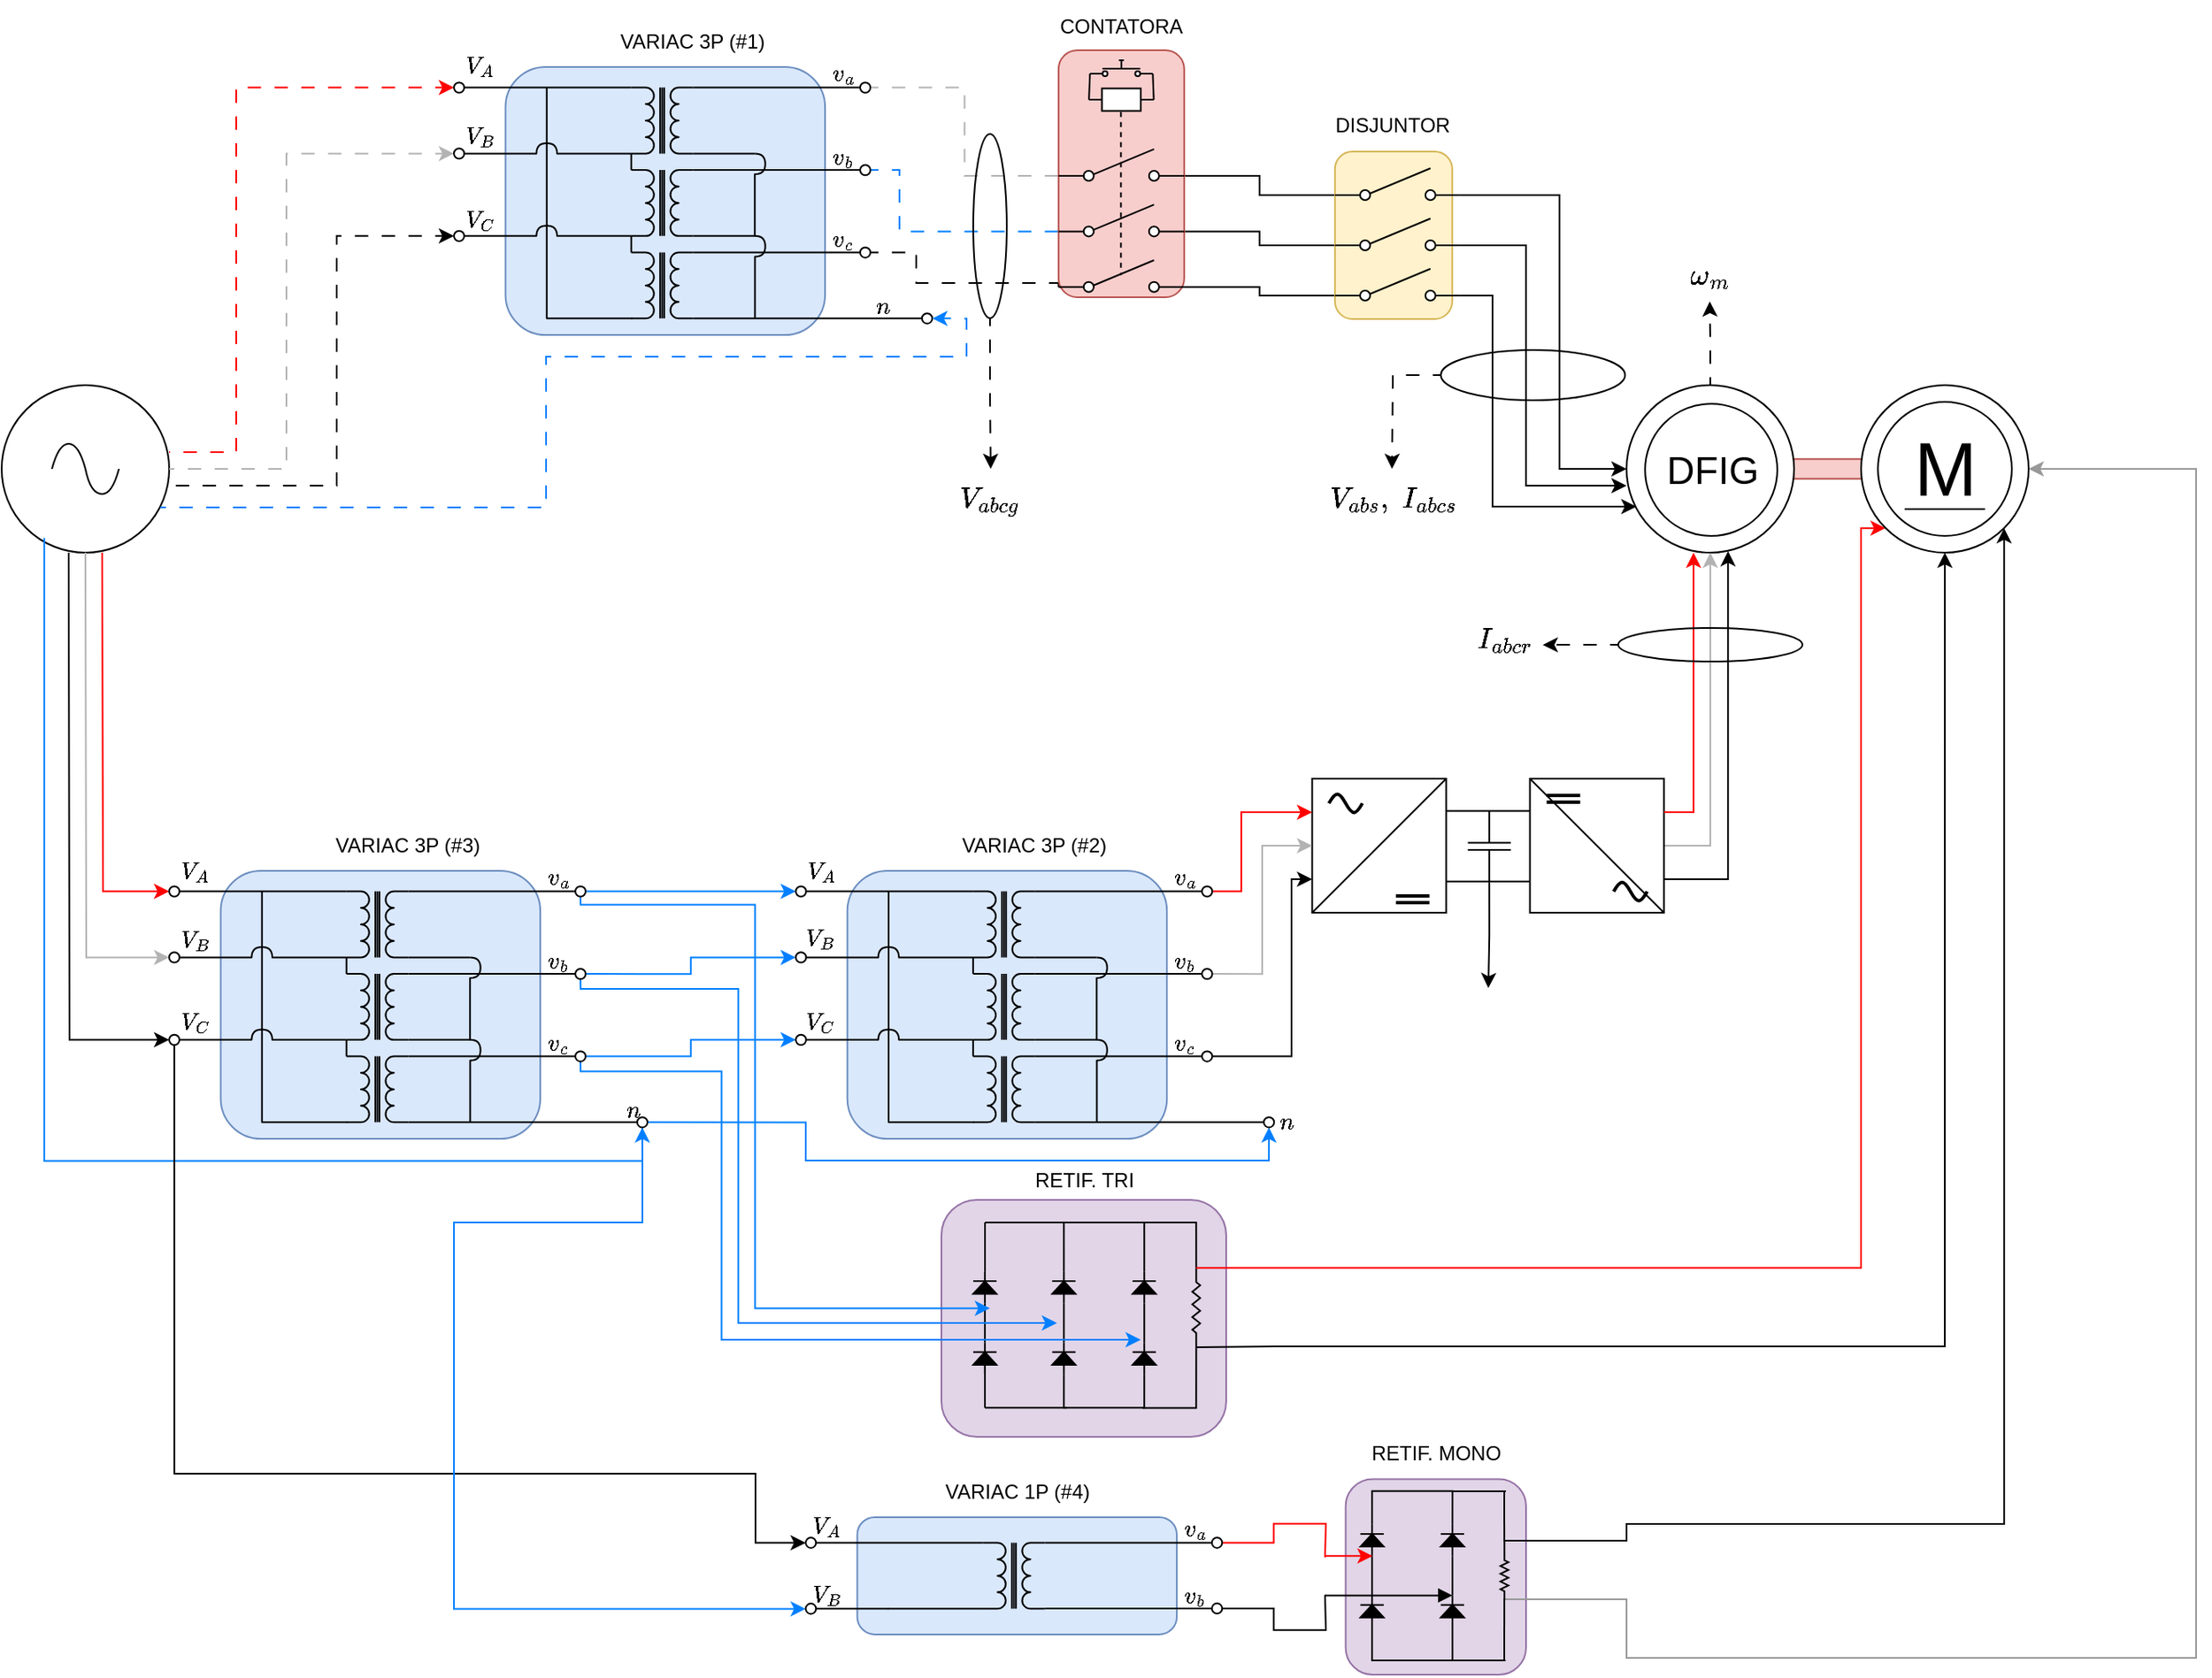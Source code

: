 <mxfile version="24.3.1" type="github">
  <diagram name="Página-1" id="jFUMzmTcp-UO0v1cyduV">
    <mxGraphModel dx="1700" dy="1006" grid="1" gridSize="10" guides="1" tooltips="1" connect="1" arrows="1" fold="1" page="0" pageScale="1" pageWidth="827" pageHeight="1169" math="1" shadow="0">
      <root>
        <mxCell id="0" />
        <mxCell id="1" parent="0" />
        <mxCell id="bJwlDcDGvbLAupbXf0Zy-746" value="" style="rounded=1;whiteSpace=wrap;html=1;fillColor=#e1d5e7;strokeColor=#9673a6;" vertex="1" parent="1">
          <mxGeometry x="282.32" y="773.29" width="107.68" height="116.71" as="geometry" />
        </mxCell>
        <mxCell id="bJwlDcDGvbLAupbXf0Zy-730" value="" style="group" vertex="1" connectable="0" parent="1">
          <mxGeometry x="59.999" y="620" width="150" height="130" as="geometry" />
        </mxCell>
        <mxCell id="bJwlDcDGvbLAupbXf0Zy-745" value="" style="rounded=1;whiteSpace=wrap;html=1;fillColor=#e1d5e7;strokeColor=#9673a6;" vertex="1" parent="bJwlDcDGvbLAupbXf0Zy-730">
          <mxGeometry x="-19" y="-13.56" width="170" height="141.56" as="geometry" />
        </mxCell>
        <mxCell id="bJwlDcDGvbLAupbXf0Zy-703" style="edgeStyle=orthogonalEdgeStyle;rounded=0;orthogonalLoop=1;jettySize=auto;html=1;exitX=1;exitY=0.5;exitDx=0;exitDy=0;exitPerimeter=0;endArrow=none;endFill=0;" edge="1" parent="bJwlDcDGvbLAupbXf0Zy-730" source="bJwlDcDGvbLAupbXf0Zy-705">
          <mxGeometry relative="1" as="geometry">
            <mxPoint x="101.284" as="targetPoint" />
            <Array as="points">
              <mxPoint x="133.021" />
            </Array>
            <mxPoint x="133.126" y="25.526" as="sourcePoint" />
          </mxGeometry>
        </mxCell>
        <mxCell id="bJwlDcDGvbLAupbXf0Zy-704" style="edgeStyle=orthogonalEdgeStyle;rounded=0;orthogonalLoop=1;jettySize=auto;html=1;exitX=0;exitY=0.5;exitDx=0;exitDy=0;exitPerimeter=0;endArrow=none;endFill=0;" edge="1" parent="bJwlDcDGvbLAupbXf0Zy-730" source="bJwlDcDGvbLAupbXf0Zy-705">
          <mxGeometry relative="1" as="geometry">
            <mxPoint x="101.021" y="110.76" as="targetPoint" />
            <Array as="points">
              <mxPoint x="133.021" y="111" />
            </Array>
            <mxPoint x="133.021" y="87" as="sourcePoint" />
          </mxGeometry>
        </mxCell>
        <mxCell id="bJwlDcDGvbLAupbXf0Zy-705" value="" style="pointerEvents=1;verticalLabelPosition=bottom;shadow=0;dashed=0;align=center;html=1;verticalAlign=top;shape=mxgraph.electrical.resistors.resistor_2;rotation=-90;" vertex="1" parent="bJwlDcDGvbLAupbXf0Zy-730">
          <mxGeometry x="109.441" y="48.44" width="47.37" height="4.71" as="geometry" />
        </mxCell>
        <mxCell id="bJwlDcDGvbLAupbXf0Zy-706" value="" style="pointerEvents=1;fillColor=strokeColor;verticalLabelPosition=bottom;shadow=0;dashed=0;align=center;html=1;verticalAlign=top;shape=mxgraph.electrical.diodes.diode;direction=north;" vertex="1" parent="bJwlDcDGvbLAupbXf0Zy-730">
          <mxGeometry x="47.17" y="29.412" width="13.895" height="18.824" as="geometry" />
        </mxCell>
        <mxCell id="bJwlDcDGvbLAupbXf0Zy-707" value="" style="pointerEvents=1;fillColor=strokeColor;verticalLabelPosition=bottom;shadow=0;dashed=0;align=center;html=1;verticalAlign=top;shape=mxgraph.electrical.diodes.diode;direction=north;" vertex="1" parent="bJwlDcDGvbLAupbXf0Zy-730">
          <mxGeometry x="95.159" y="29.412" width="13.895" height="18.824" as="geometry" />
        </mxCell>
        <mxCell id="bJwlDcDGvbLAupbXf0Zy-708" value="" style="pointerEvents=1;fillColor=strokeColor;verticalLabelPosition=bottom;shadow=0;dashed=0;align=center;html=1;verticalAlign=top;shape=mxgraph.electrical.diodes.diode;direction=north;" vertex="1" parent="bJwlDcDGvbLAupbXf0Zy-730">
          <mxGeometry x="47.17" y="71.765" width="13.895" height="18.824" as="geometry" />
        </mxCell>
        <mxCell id="bJwlDcDGvbLAupbXf0Zy-709" value="" style="pointerEvents=1;fillColor=strokeColor;verticalLabelPosition=bottom;shadow=0;dashed=0;align=center;html=1;verticalAlign=top;shape=mxgraph.electrical.diodes.diode;direction=north;" vertex="1" parent="bJwlDcDGvbLAupbXf0Zy-730">
          <mxGeometry x="95.159" y="71.765" width="13.895" height="18.824" as="geometry" />
        </mxCell>
        <mxCell id="bJwlDcDGvbLAupbXf0Zy-710" style="edgeStyle=orthogonalEdgeStyle;rounded=0;orthogonalLoop=1;jettySize=auto;html=1;exitX=1;exitY=0.5;exitDx=0;exitDy=0;exitPerimeter=0;entryX=0;entryY=0.5;entryDx=0;entryDy=0;entryPerimeter=0;endArrow=none;endFill=0;" edge="1" parent="bJwlDcDGvbLAupbXf0Zy-730" source="bJwlDcDGvbLAupbXf0Zy-708" target="bJwlDcDGvbLAupbXf0Zy-706">
          <mxGeometry relative="1" as="geometry" />
        </mxCell>
        <mxCell id="bJwlDcDGvbLAupbXf0Zy-711" style="edgeStyle=orthogonalEdgeStyle;rounded=0;orthogonalLoop=1;jettySize=auto;html=1;exitX=1;exitY=0.5;exitDx=0;exitDy=0;exitPerimeter=0;entryX=0;entryY=0.5;entryDx=0;entryDy=0;entryPerimeter=0;endArrow=none;endFill=0;" edge="1" parent="bJwlDcDGvbLAupbXf0Zy-730" source="bJwlDcDGvbLAupbXf0Zy-709" target="bJwlDcDGvbLAupbXf0Zy-707">
          <mxGeometry relative="1" as="geometry" />
        </mxCell>
        <mxCell id="bJwlDcDGvbLAupbXf0Zy-712" style="edgeStyle=orthogonalEdgeStyle;rounded=0;orthogonalLoop=1;jettySize=auto;html=1;exitX=1;exitY=0.5;exitDx=0;exitDy=0;exitPerimeter=0;entryX=1;entryY=0.5;entryDx=0;entryDy=0;entryPerimeter=0;endArrow=none;endFill=0;" edge="1" parent="bJwlDcDGvbLAupbXf0Zy-730" source="bJwlDcDGvbLAupbXf0Zy-706" target="bJwlDcDGvbLAupbXf0Zy-707">
          <mxGeometry relative="1" as="geometry">
            <Array as="points">
              <mxPoint x="54.021" />
              <mxPoint x="102.021" />
            </Array>
          </mxGeometry>
        </mxCell>
        <mxCell id="bJwlDcDGvbLAupbXf0Zy-713" style="edgeStyle=orthogonalEdgeStyle;rounded=0;orthogonalLoop=1;jettySize=auto;html=1;exitX=0;exitY=0.5;exitDx=0;exitDy=0;exitPerimeter=0;entryX=0;entryY=0.5;entryDx=0;entryDy=0;entryPerimeter=0;endArrow=none;endFill=0;" edge="1" parent="bJwlDcDGvbLAupbXf0Zy-730" source="bJwlDcDGvbLAupbXf0Zy-708" target="bJwlDcDGvbLAupbXf0Zy-709">
          <mxGeometry relative="1" as="geometry" />
        </mxCell>
        <mxCell id="bJwlDcDGvbLAupbXf0Zy-720" value="" style="pointerEvents=1;fillColor=strokeColor;verticalLabelPosition=bottom;shadow=0;dashed=0;align=center;html=1;verticalAlign=top;shape=mxgraph.electrical.diodes.diode;direction=north;" vertex="1" parent="bJwlDcDGvbLAupbXf0Zy-730">
          <mxGeometry y="29.412" width="13.895" height="18.824" as="geometry" />
        </mxCell>
        <mxCell id="bJwlDcDGvbLAupbXf0Zy-721" value="" style="pointerEvents=1;fillColor=strokeColor;verticalLabelPosition=bottom;shadow=0;dashed=0;align=center;html=1;verticalAlign=top;shape=mxgraph.electrical.diodes.diode;direction=north;" vertex="1" parent="bJwlDcDGvbLAupbXf0Zy-730">
          <mxGeometry y="71.765" width="13.895" height="18.824" as="geometry" />
        </mxCell>
        <mxCell id="bJwlDcDGvbLAupbXf0Zy-722" style="edgeStyle=orthogonalEdgeStyle;rounded=0;orthogonalLoop=1;jettySize=auto;html=1;exitX=1;exitY=0.5;exitDx=0;exitDy=0;exitPerimeter=0;entryX=0;entryY=0.5;entryDx=0;entryDy=0;entryPerimeter=0;endArrow=none;endFill=0;" edge="1" parent="bJwlDcDGvbLAupbXf0Zy-730" source="bJwlDcDGvbLAupbXf0Zy-721" target="bJwlDcDGvbLAupbXf0Zy-720">
          <mxGeometry relative="1" as="geometry" />
        </mxCell>
        <mxCell id="bJwlDcDGvbLAupbXf0Zy-725" value="" style="endArrow=none;html=1;rounded=0;" edge="1" parent="bJwlDcDGvbLAupbXf0Zy-730">
          <mxGeometry width="50" height="50" relative="1" as="geometry">
            <mxPoint x="7.021" as="sourcePoint" />
            <mxPoint x="56.021" as="targetPoint" />
          </mxGeometry>
        </mxCell>
        <mxCell id="bJwlDcDGvbLAupbXf0Zy-726" value="" style="endArrow=none;html=1;rounded=0;" edge="1" parent="bJwlDcDGvbLAupbXf0Zy-730">
          <mxGeometry width="50" height="50" relative="1" as="geometry">
            <mxPoint x="7.021" y="29.41" as="sourcePoint" />
            <mxPoint x="7.021" as="targetPoint" />
          </mxGeometry>
        </mxCell>
        <mxCell id="bJwlDcDGvbLAupbXf0Zy-729" value="" style="group;direction=east;rotation=-180;flipH=1;" vertex="1" connectable="0" parent="bJwlDcDGvbLAupbXf0Zy-730">
          <mxGeometry x="6.971" y="75.35" width="49" height="32.41" as="geometry" />
        </mxCell>
        <mxCell id="bJwlDcDGvbLAupbXf0Zy-727" value="" style="endArrow=none;html=1;rounded=0;" edge="1" parent="bJwlDcDGvbLAupbXf0Zy-729">
          <mxGeometry width="50" height="50" relative="1" as="geometry">
            <mxPoint y="35.264" as="sourcePoint" />
            <mxPoint x="49" y="35.264" as="targetPoint" />
          </mxGeometry>
        </mxCell>
        <mxCell id="bJwlDcDGvbLAupbXf0Zy-728" value="" style="endArrow=none;html=1;rounded=0;" edge="1" parent="bJwlDcDGvbLAupbXf0Zy-729">
          <mxGeometry width="50" height="50" relative="1" as="geometry">
            <mxPoint y="35.264" as="sourcePoint" />
            <mxPoint y="3.306" as="targetPoint" />
          </mxGeometry>
        </mxCell>
        <mxCell id="bJwlDcDGvbLAupbXf0Zy-49" value="" style="rounded=1;whiteSpace=wrap;html=1;fillColor=#f8cecc;strokeColor=#b85450;" vertex="1" parent="1">
          <mxGeometry x="540.07" y="164.17" width="69.93" height="11.66" as="geometry" />
        </mxCell>
        <mxCell id="bJwlDcDGvbLAupbXf0Zy-686" style="edgeStyle=orthogonalEdgeStyle;rounded=0;orthogonalLoop=1;jettySize=auto;html=1;endArrow=none;endFill=0;strokeColor=#999999;exitX=1;exitY=0.5;exitDx=0;exitDy=0;startArrow=classic;startFill=1;entryX=0;entryY=0.5;entryDx=0;entryDy=0;entryPerimeter=0;" edge="1" parent="1" source="bJwlDcDGvbLAupbXf0Zy-665" target="bJwlDcDGvbLAupbXf0Zy-670">
          <mxGeometry relative="1" as="geometry">
            <mxPoint x="370" y="870.94" as="targetPoint" />
            <mxPoint x="690.035" y="219.999" as="sourcePoint" />
            <Array as="points">
              <mxPoint x="790" y="170" />
              <mxPoint x="790" y="880" />
              <mxPoint x="450" y="880" />
              <mxPoint x="450" y="845" />
              <mxPoint x="377" y="845" />
            </Array>
          </mxGeometry>
        </mxCell>
        <mxCell id="bJwlDcDGvbLAupbXf0Zy-687" style="edgeStyle=orthogonalEdgeStyle;rounded=0;orthogonalLoop=1;jettySize=auto;html=1;exitX=1;exitY=1;exitDx=0;exitDy=0;endArrow=none;endFill=0;startArrow=classic;startFill=1;entryX=1;entryY=0.5;entryDx=0;entryDy=0;entryPerimeter=0;" edge="1" parent="1" source="bJwlDcDGvbLAupbXf0Zy-665" target="bJwlDcDGvbLAupbXf0Zy-670">
          <mxGeometry relative="1" as="geometry">
            <mxPoint x="430" y="820" as="targetPoint" />
            <mxPoint x="675.39" y="255.295" as="sourcePoint" />
            <Array as="points">
              <mxPoint x="675" y="800" />
              <mxPoint x="450" y="800" />
              <mxPoint x="450" y="810" />
              <mxPoint x="377" y="810" />
            </Array>
          </mxGeometry>
        </mxCell>
        <mxCell id="bJwlDcDGvbLAupbXf0Zy-743" style="edgeStyle=orthogonalEdgeStyle;rounded=0;orthogonalLoop=1;jettySize=auto;html=1;exitX=0.5;exitY=1;exitDx=0;exitDy=0;entryX=0;entryY=0.5;entryDx=0;entryDy=0;entryPerimeter=0;startArrow=classic;startFill=1;endArrow=none;endFill=0;" edge="1" parent="1" source="bJwlDcDGvbLAupbXf0Zy-665" target="bJwlDcDGvbLAupbXf0Zy-705">
          <mxGeometry relative="1" as="geometry">
            <mxPoint x="190" y="740" as="targetPoint" />
            <Array as="points">
              <mxPoint x="640" y="694" />
              <mxPoint x="240" y="694" />
            </Array>
          </mxGeometry>
        </mxCell>
        <mxCell id="bJwlDcDGvbLAupbXf0Zy-744" style="edgeStyle=orthogonalEdgeStyle;rounded=0;orthogonalLoop=1;jettySize=auto;html=1;exitX=0;exitY=1;exitDx=0;exitDy=0;entryX=1;entryY=0.5;entryDx=0;entryDy=0;entryPerimeter=0;endArrow=none;endFill=0;startArrow=classic;startFill=1;strokeColor=#FF0000;" edge="1" parent="1" source="bJwlDcDGvbLAupbXf0Zy-665" target="bJwlDcDGvbLAupbXf0Zy-705">
          <mxGeometry relative="1" as="geometry">
            <mxPoint x="590" y="600" as="targetPoint" />
            <Array as="points">
              <mxPoint x="590" y="205" />
              <mxPoint x="590" y="647" />
            </Array>
          </mxGeometry>
        </mxCell>
        <mxCell id="bJwlDcDGvbLAupbXf0Zy-665" value="" style="verticalLabelPosition=middle;shadow=0;dashed=0;align=center;html=1;verticalAlign=middle;strokeWidth=1;shape=ellipse;fontSize=23;perimeter=ellipsePerimeter;perimeterSpacing=0;gradientColor=none;fillStyle=auto;" vertex="1" parent="1">
          <mxGeometry x="590.035" y="120" width="100" height="100" as="geometry" />
        </mxCell>
        <mxCell id="bJwlDcDGvbLAupbXf0Zy-604" style="edgeStyle=orthogonalEdgeStyle;rounded=0;orthogonalLoop=1;jettySize=auto;html=1;entryX=0;entryY=0.8;entryDx=0;entryDy=0;endArrow=none;endFill=0;strokeColor=#B3B3B3;flowAnimation=1;flowAnimationDirection=alternate;" edge="1" parent="1" source="bJwlDcDGvbLAupbXf0Zy-563" target="bJwlDcDGvbLAupbXf0Zy-592">
          <mxGeometry relative="1" as="geometry" />
        </mxCell>
        <mxCell id="bJwlDcDGvbLAupbXf0Zy-605" style="edgeStyle=orthogonalEdgeStyle;rounded=0;orthogonalLoop=1;jettySize=auto;html=1;exitX=0;exitY=0.5;exitDx=0;exitDy=0;entryX=0;entryY=0.8;entryDx=0;entryDy=0;endArrow=none;endFill=0;strokeColor=#007FFF;flowAnimation=1;flowAnimationDirection=alternate;" edge="1" parent="1" source="bJwlDcDGvbLAupbXf0Zy-566" target="bJwlDcDGvbLAupbXf0Zy-590">
          <mxGeometry relative="1" as="geometry">
            <Array as="points">
              <mxPoint x="15.93" y="-8" />
              <mxPoint x="15.93" y="29" />
            </Array>
          </mxGeometry>
        </mxCell>
        <mxCell id="bJwlDcDGvbLAupbXf0Zy-606" style="edgeStyle=orthogonalEdgeStyle;rounded=0;orthogonalLoop=1;jettySize=auto;html=1;exitX=0;exitY=0.5;exitDx=0;exitDy=0;entryX=0;entryY=0.8;entryDx=0;entryDy=0;endArrow=none;endFill=0;flowAnimation=1;flowAnimationDirection=alternate;" edge="1" parent="1" source="bJwlDcDGvbLAupbXf0Zy-570" target="bJwlDcDGvbLAupbXf0Zy-591">
          <mxGeometry relative="1" as="geometry">
            <Array as="points">
              <mxPoint x="25.93" y="41" />
              <mxPoint x="25.93" y="59" />
            </Array>
          </mxGeometry>
        </mxCell>
        <mxCell id="bJwlDcDGvbLAupbXf0Zy-607" style="edgeStyle=orthogonalEdgeStyle;rounded=0;orthogonalLoop=1;jettySize=auto;html=1;exitX=1;exitY=0.8;exitDx=0;exitDy=0;entryX=0;entryY=0.8;entryDx=0;entryDy=0;endArrow=none;endFill=0;" edge="1" parent="1" source="bJwlDcDGvbLAupbXf0Zy-592" target="bJwlDcDGvbLAupbXf0Zy-600">
          <mxGeometry relative="1" as="geometry" />
        </mxCell>
        <mxCell id="bJwlDcDGvbLAupbXf0Zy-608" style="edgeStyle=orthogonalEdgeStyle;rounded=0;orthogonalLoop=1;jettySize=auto;html=1;exitX=1;exitY=0.8;exitDx=0;exitDy=0;entryX=0;entryY=0.8;entryDx=0;entryDy=0;endArrow=none;endFill=0;" edge="1" parent="1" source="bJwlDcDGvbLAupbXf0Zy-590" target="bJwlDcDGvbLAupbXf0Zy-598">
          <mxGeometry relative="1" as="geometry" />
        </mxCell>
        <mxCell id="bJwlDcDGvbLAupbXf0Zy-609" style="edgeStyle=orthogonalEdgeStyle;rounded=0;orthogonalLoop=1;jettySize=auto;html=1;exitX=1;exitY=0.8;exitDx=0;exitDy=0;entryX=0;entryY=0.8;entryDx=0;entryDy=0;endArrow=none;endFill=0;" edge="1" parent="1" source="bJwlDcDGvbLAupbXf0Zy-591" target="bJwlDcDGvbLAupbXf0Zy-599">
          <mxGeometry relative="1" as="geometry" />
        </mxCell>
        <mxCell id="bJwlDcDGvbLAupbXf0Zy-584" value="VARIAC 3P (#1)" style="text;html=1;align=center;verticalAlign=middle;whiteSpace=wrap;rounded=0;" vertex="1" parent="1">
          <mxGeometry x="-155.84" y="-100" width="97.23" height="30" as="geometry" />
        </mxCell>
        <mxCell id="bJwlDcDGvbLAupbXf0Zy-585" value="\(V_A\)" style="text;html=1;align=center;verticalAlign=middle;whiteSpace=wrap;rounded=0;" vertex="1" parent="1">
          <mxGeometry x="-247.025" y="-79.15" width="25.92" height="16.46" as="geometry" />
        </mxCell>
        <mxCell id="bJwlDcDGvbLAupbXf0Zy-763" style="edgeStyle=orthogonalEdgeStyle;rounded=0;orthogonalLoop=1;jettySize=auto;html=1;exitX=0.5;exitY=0;exitDx=0;exitDy=0;flowAnimation=1;" edge="1" parent="1" source="bJwlDcDGvbLAupbXf0Zy-27">
          <mxGeometry relative="1" as="geometry">
            <mxPoint x="499.692" y="70" as="targetPoint" />
          </mxGeometry>
        </mxCell>
        <mxCell id="bJwlDcDGvbLAupbXf0Zy-27" value="" style="verticalLabelPosition=middle;shadow=0;dashed=0;align=center;html=1;verticalAlign=middle;strokeWidth=1;shape=ellipse;fontSize=23;perimeter=ellipsePerimeter;perimeterSpacing=0;gradientColor=none;fillStyle=auto;" vertex="1" parent="1">
          <mxGeometry x="450" y="120" width="100" height="100" as="geometry" />
        </mxCell>
        <mxCell id="bJwlDcDGvbLAupbXf0Zy-656" style="edgeStyle=orthogonalEdgeStyle;rounded=0;orthogonalLoop=1;jettySize=auto;html=1;entryX=0.5;entryY=1;entryDx=0;entryDy=0;strokeColor=#B3B3B3;" edge="1" parent="1" source="bJwlDcDGvbLAupbXf0Zy-1" target="bJwlDcDGvbLAupbXf0Zy-27">
          <mxGeometry relative="1" as="geometry">
            <Array as="points">
              <mxPoint x="500" y="395" />
            </Array>
          </mxGeometry>
        </mxCell>
        <mxCell id="bJwlDcDGvbLAupbXf0Zy-1" value="" style="whiteSpace=wrap;html=1;aspect=fixed;" vertex="1" parent="1">
          <mxGeometry x="392.32" y="355" width="80" height="80" as="geometry" />
        </mxCell>
        <mxCell id="bJwlDcDGvbLAupbXf0Zy-2" value="" style="whiteSpace=wrap;html=1;aspect=fixed;" vertex="1" parent="1">
          <mxGeometry x="262.32" y="355" width="80" height="80" as="geometry" />
        </mxCell>
        <mxCell id="bJwlDcDGvbLAupbXf0Zy-3" value="" style="endArrow=none;html=1;rounded=0;entryX=0;entryY=0;entryDx=0;entryDy=0;exitX=1;exitY=1;exitDx=0;exitDy=0;" edge="1" parent="1" source="bJwlDcDGvbLAupbXf0Zy-1" target="bJwlDcDGvbLAupbXf0Zy-1">
          <mxGeometry width="50" height="50" relative="1" as="geometry">
            <mxPoint x="392.32" y="425" as="sourcePoint" />
            <mxPoint x="342.32" y="375" as="targetPoint" />
          </mxGeometry>
        </mxCell>
        <mxCell id="bJwlDcDGvbLAupbXf0Zy-4" value="" style="endArrow=none;html=1;rounded=0;entryX=0;entryY=0;entryDx=0;entryDy=0;exitX=1;exitY=1;exitDx=0;exitDy=0;" edge="1" parent="1">
          <mxGeometry width="50" height="50" relative="1" as="geometry">
            <mxPoint x="262.32" y="435" as="sourcePoint" />
            <mxPoint x="342.32" y="355" as="targetPoint" />
          </mxGeometry>
        </mxCell>
        <mxCell id="bJwlDcDGvbLAupbXf0Zy-6" value="" style="pointerEvents=1;verticalLabelPosition=bottom;shadow=0;dashed=0;align=center;html=1;verticalAlign=top;shape=mxgraph.electrical.waveforms.sine_wave;strokeWidth=2;" vertex="1" parent="1">
          <mxGeometry x="272.32" y="362.35" width="20" height="14.71" as="geometry" />
        </mxCell>
        <mxCell id="bJwlDcDGvbLAupbXf0Zy-8" value="" style="pointerEvents=1;verticalLabelPosition=bottom;shadow=0;dashed=0;align=center;html=1;verticalAlign=top;shape=mxgraph.electrical.waveforms.sine_wave;strokeWidth=2;" vertex="1" parent="1">
          <mxGeometry x="442.32" y="415" width="20" height="14.71" as="geometry" />
        </mxCell>
        <mxCell id="bJwlDcDGvbLAupbXf0Zy-12" value="" style="group" vertex="1" connectable="0" parent="1">
          <mxGeometry x="402.32" y="365" width="20" height="4" as="geometry" />
        </mxCell>
        <mxCell id="bJwlDcDGvbLAupbXf0Zy-10" value="" style="endArrow=none;html=1;rounded=0;strokeWidth=2;" edge="1" parent="bJwlDcDGvbLAupbXf0Zy-12">
          <mxGeometry width="50" height="50" relative="1" as="geometry">
            <mxPoint as="sourcePoint" />
            <mxPoint x="20" as="targetPoint" />
          </mxGeometry>
        </mxCell>
        <mxCell id="bJwlDcDGvbLAupbXf0Zy-9" value="" style="endArrow=none;html=1;rounded=0;strokeWidth=2;" edge="1" parent="bJwlDcDGvbLAupbXf0Zy-12">
          <mxGeometry width="50" height="50" relative="1" as="geometry">
            <mxPoint y="4" as="sourcePoint" />
            <mxPoint x="20" y="4" as="targetPoint" />
          </mxGeometry>
        </mxCell>
        <mxCell id="bJwlDcDGvbLAupbXf0Zy-13" value="" style="group" vertex="1" connectable="0" parent="1">
          <mxGeometry x="312.32" y="425" width="20" height="4" as="geometry" />
        </mxCell>
        <mxCell id="bJwlDcDGvbLAupbXf0Zy-14" value="" style="endArrow=none;html=1;rounded=0;strokeWidth=2;" edge="1" parent="bJwlDcDGvbLAupbXf0Zy-13">
          <mxGeometry width="50" height="50" relative="1" as="geometry">
            <mxPoint as="sourcePoint" />
            <mxPoint x="20" as="targetPoint" />
          </mxGeometry>
        </mxCell>
        <mxCell id="bJwlDcDGvbLAupbXf0Zy-15" value="" style="endArrow=none;html=1;rounded=0;strokeWidth=2;" edge="1" parent="bJwlDcDGvbLAupbXf0Zy-13">
          <mxGeometry width="50" height="50" relative="1" as="geometry">
            <mxPoint y="4" as="sourcePoint" />
            <mxPoint x="20" y="4" as="targetPoint" />
          </mxGeometry>
        </mxCell>
        <mxCell id="bJwlDcDGvbLAupbXf0Zy-17" value="" style="endArrow=none;html=1;rounded=0;entryX=0;entryY=0;entryDx=0;entryDy=0;" edge="1" parent="1">
          <mxGeometry width="50" height="50" relative="1" as="geometry">
            <mxPoint x="342.32" y="374.278" as="sourcePoint" />
            <mxPoint x="392.32" y="374.278" as="targetPoint" />
          </mxGeometry>
        </mxCell>
        <mxCell id="bJwlDcDGvbLAupbXf0Zy-18" value="" style="endArrow=none;html=1;rounded=0;entryX=0;entryY=0;entryDx=0;entryDy=0;" edge="1" parent="1">
          <mxGeometry width="50" height="50" relative="1" as="geometry">
            <mxPoint x="342.32" y="416.338" as="sourcePoint" />
            <mxPoint x="392.32" y="416.338" as="targetPoint" />
          </mxGeometry>
        </mxCell>
        <mxCell id="bJwlDcDGvbLAupbXf0Zy-758" style="edgeStyle=orthogonalEdgeStyle;rounded=0;orthogonalLoop=1;jettySize=auto;html=1;exitX=0;exitY=0.5;exitDx=0;exitDy=0;exitPerimeter=0;" edge="1" parent="1" source="bJwlDcDGvbLAupbXf0Zy-20">
          <mxGeometry relative="1" as="geometry">
            <mxPoint x="367.5" y="480.0" as="targetPoint" />
          </mxGeometry>
        </mxCell>
        <mxCell id="bJwlDcDGvbLAupbXf0Zy-20" value="" style="pointerEvents=1;verticalLabelPosition=bottom;shadow=0;dashed=0;align=center;html=1;verticalAlign=top;shape=mxgraph.electrical.capacitors.capacitor_1;rotation=90;flipV=1;flipH=1;" vertex="1" parent="1">
          <mxGeometry x="346.73" y="382.6" width="42.69" height="25.62" as="geometry" />
        </mxCell>
        <mxCell id="bJwlDcDGvbLAupbXf0Zy-21" value="DFIG" style="verticalLabelPosition=middle;shadow=0;dashed=0;align=center;html=1;verticalAlign=middle;strokeWidth=1;shape=ellipse;fontSize=23;perimeter=ellipsePerimeter;perimeterSpacing=0;gradientColor=none;fillStyle=auto;" vertex="1" parent="1">
          <mxGeometry x="461.07" y="131.07" width="78.93" height="78.93" as="geometry" />
        </mxCell>
        <mxCell id="bJwlDcDGvbLAupbXf0Zy-22" value="" style="pointerEvents=1;verticalLabelPosition=bottom;shadow=0;dashed=0;align=center;html=1;verticalAlign=top;shape=mxgraph.electrical.signal_sources.source;aspect=fixed;points=[[0.5,0,0],[1,0.5,0],[0.5,1,0],[0,0.5,0]];elSignalType=ac;" vertex="1" parent="1">
          <mxGeometry x="-520" y="120.002" width="100" height="100" as="geometry" />
        </mxCell>
        <mxCell id="bJwlDcDGvbLAupbXf0Zy-48" value="M" style="dashed=0;outlineConnect=0;align=center;html=1;shape=mxgraph.pid.engines.electric_motor_(dc);fontSize=45;" vertex="1" parent="1">
          <mxGeometry x="600.07" y="130.035" width="79.93" height="79.93" as="geometry" />
        </mxCell>
        <mxCell id="bJwlDcDGvbLAupbXf0Zy-629" style="edgeStyle=orthogonalEdgeStyle;rounded=0;orthogonalLoop=1;jettySize=auto;html=1;exitX=1;exitY=0.8;exitDx=0;exitDy=0;entryX=0.059;entryY=0.725;entryDx=0;entryDy=0;entryPerimeter=0;" edge="1" parent="1" source="bJwlDcDGvbLAupbXf0Zy-599" target="bJwlDcDGvbLAupbXf0Zy-27">
          <mxGeometry relative="1" as="geometry">
            <Array as="points">
              <mxPoint x="370" y="67" />
              <mxPoint x="370" y="193" />
            </Array>
          </mxGeometry>
        </mxCell>
        <mxCell id="bJwlDcDGvbLAupbXf0Zy-543" value="" style="rounded=1;whiteSpace=wrap;html=1;fillColor=#dae8fc;strokeColor=#6c8ebf;" vertex="1" parent="1">
          <mxGeometry x="-219.226" y="-70" width="190.77" height="160" as="geometry" />
        </mxCell>
        <mxCell id="bJwlDcDGvbLAupbXf0Zy-544" value="" style="pointerEvents=1;verticalLabelPosition=bottom;shadow=0;dashed=0;align=center;html=1;verticalAlign=top;shape=mxgraph.electrical.inductors.transformer_1;rotation=90;" vertex="1" parent="1">
          <mxGeometry x="-145.379" y="-56.462" width="39.385" height="36.923" as="geometry" />
        </mxCell>
        <mxCell id="bJwlDcDGvbLAupbXf0Zy-545" value="" style="pointerEvents=1;verticalLabelPosition=bottom;shadow=0;dashed=0;align=center;html=1;verticalAlign=top;shape=mxgraph.electrical.inductors.transformer_1;rotation=90;" vertex="1" parent="1">
          <mxGeometry x="-145.379" y="-7.231" width="39.385" height="36.923" as="geometry" />
        </mxCell>
        <mxCell id="bJwlDcDGvbLAupbXf0Zy-546" value="" style="pointerEvents=1;verticalLabelPosition=bottom;shadow=0;dashed=0;align=center;html=1;verticalAlign=top;shape=mxgraph.electrical.inductors.transformer_1;rotation=90;" vertex="1" parent="1">
          <mxGeometry x="-145.379" y="42" width="39.385" height="36.923" as="geometry" />
        </mxCell>
        <mxCell id="bJwlDcDGvbLAupbXf0Zy-547" value="" style="endArrow=none;html=1;rounded=0;entryX=1;entryY=1;entryDx=0;entryDy=0;entryPerimeter=0;exitX=0;exitY=1;exitDx=0;exitDy=0;exitPerimeter=0;" edge="1" parent="1" source="bJwlDcDGvbLAupbXf0Zy-545" target="bJwlDcDGvbLAupbXf0Zy-544">
          <mxGeometry width="50" height="50" relative="1" as="geometry">
            <mxPoint x="-126.917" y="11.231" as="sourcePoint" />
            <mxPoint x="-96.148" y="-19.538" as="targetPoint" />
          </mxGeometry>
        </mxCell>
        <mxCell id="bJwlDcDGvbLAupbXf0Zy-548" value="" style="endArrow=none;html=1;rounded=0;exitX=0;exitY=1;exitDx=0;exitDy=0;exitPerimeter=0;entryX=1;entryY=1;entryDx=0;entryDy=0;entryPerimeter=0;edgeStyle=orthogonalEdgeStyle;" edge="1" parent="1" source="bJwlDcDGvbLAupbXf0Zy-546" target="bJwlDcDGvbLAupbXf0Zy-545">
          <mxGeometry width="50" height="50" relative="1" as="geometry">
            <mxPoint x="-137.994" y="-2.308" as="sourcePoint" />
            <mxPoint x="-144.148" y="29.692" as="targetPoint" />
          </mxGeometry>
        </mxCell>
        <mxCell id="bJwlDcDGvbLAupbXf0Zy-549" value="" style="endArrow=none;html=1;rounded=0;entryX=0;entryY=1;entryDx=0;entryDy=0;entryPerimeter=0;" edge="1" parent="1" target="bJwlDcDGvbLAupbXf0Zy-544">
          <mxGeometry width="50" height="50" relative="1" as="geometry">
            <mxPoint x="-243.841" y="-57.692" as="sourcePoint" />
            <mxPoint x="-139.225" y="-57.692" as="targetPoint" />
          </mxGeometry>
        </mxCell>
        <mxCell id="bJwlDcDGvbLAupbXf0Zy-550" value="" style="endArrow=none;html=1;rounded=0;entryX=0;entryY=1;entryDx=0;entryDy=0;entryPerimeter=0;" edge="1" parent="1">
          <mxGeometry width="50" height="50" relative="1" as="geometry">
            <mxPoint x="-194.918" y="80.154" as="sourcePoint" />
            <mxPoint x="-143.533" y="80.154" as="targetPoint" />
          </mxGeometry>
        </mxCell>
        <mxCell id="bJwlDcDGvbLAupbXf0Zy-551" value="" style="endArrow=none;html=1;rounded=0;edgeStyle=orthogonalEdgeStyle;endSize=6;strokeWidth=1;" edge="1" parent="1">
          <mxGeometry width="50" height="50" relative="1" as="geometry">
            <mxPoint x="-194.61" y="80.154" as="sourcePoint" />
            <mxPoint x="-194.61" y="-57.692" as="targetPoint" />
          </mxGeometry>
        </mxCell>
        <mxCell id="bJwlDcDGvbLAupbXf0Zy-552" value="" style="endArrow=none;html=1;rounded=0;entryX=0;entryY=1;entryDx=0;entryDy=0;entryPerimeter=0;" edge="1" parent="1">
          <mxGeometry width="50" height="50" relative="1" as="geometry">
            <mxPoint x="-188.764" y="-18.308" as="sourcePoint" />
            <mxPoint x="-144.148" y="-18.308" as="targetPoint" />
          </mxGeometry>
        </mxCell>
        <mxCell id="bJwlDcDGvbLAupbXf0Zy-553" value="" style="endArrow=none;html=1;rounded=0;entryX=0;entryY=1;entryDx=0;entryDy=0;entryPerimeter=0;" edge="1" parent="1">
          <mxGeometry width="50" height="50" relative="1" as="geometry">
            <mxPoint x="-188.764" y="30.923" as="sourcePoint" />
            <mxPoint x="-144.148" y="30.923" as="targetPoint" />
          </mxGeometry>
        </mxCell>
        <mxCell id="bJwlDcDGvbLAupbXf0Zy-554" value="" style="shape=requiredInterface;html=1;verticalLabelPosition=bottom;sketch=0;direction=north;" vertex="1" parent="1">
          <mxGeometry x="-200.764" y="-24.462" width="12.308" height="6.154" as="geometry" />
        </mxCell>
        <mxCell id="bJwlDcDGvbLAupbXf0Zy-555" value="" style="shape=requiredInterface;html=1;verticalLabelPosition=bottom;sketch=0;direction=north;" vertex="1" parent="1">
          <mxGeometry x="-200.764" y="24.769" width="12.308" height="6.154" as="geometry" />
        </mxCell>
        <mxCell id="bJwlDcDGvbLAupbXf0Zy-556" value="" style="endArrow=none;html=1;rounded=0;entryX=0;entryY=1;entryDx=0;entryDy=0;entryPerimeter=0;" edge="1" parent="1">
          <mxGeometry width="50" height="50" relative="1" as="geometry">
            <mxPoint x="-243.841" y="30.923" as="sourcePoint" />
            <mxPoint x="-200.456" y="30.923" as="targetPoint" />
          </mxGeometry>
        </mxCell>
        <mxCell id="bJwlDcDGvbLAupbXf0Zy-557" value="" style="endArrow=none;html=1;rounded=0;entryX=0;entryY=1;entryDx=0;entryDy=0;entryPerimeter=0;" edge="1" parent="1">
          <mxGeometry width="50" height="50" relative="1" as="geometry">
            <mxPoint x="-243.841" y="-18.308" as="sourcePoint" />
            <mxPoint x="-200.456" y="-18.308" as="targetPoint" />
          </mxGeometry>
        </mxCell>
        <mxCell id="bJwlDcDGvbLAupbXf0Zy-616" style="edgeStyle=orthogonalEdgeStyle;rounded=0;orthogonalLoop=1;jettySize=auto;html=1;startArrow=classic;startFill=1;endArrow=none;endFill=0;flowAnimation=1;flowAnimationDirection=alternate;" edge="1" parent="1" source="bJwlDcDGvbLAupbXf0Zy-558">
          <mxGeometry relative="1" as="geometry">
            <mxPoint x="-420" y="180" as="targetPoint" />
            <Array as="points">
              <mxPoint x="-319.995" y="31" />
              <mxPoint x="-319.995" y="180" />
            </Array>
          </mxGeometry>
        </mxCell>
        <mxCell id="bJwlDcDGvbLAupbXf0Zy-558" value="" style="ellipse;whiteSpace=wrap;html=1;aspect=fixed;" vertex="1" parent="1">
          <mxGeometry x="-249.995" y="27.846" width="6.154" height="6.154" as="geometry" />
        </mxCell>
        <mxCell id="bJwlDcDGvbLAupbXf0Zy-617" style="edgeStyle=orthogonalEdgeStyle;rounded=0;orthogonalLoop=1;jettySize=auto;html=1;startArrow=classic;startFill=1;endArrow=none;endFill=0;strokeColor=#B3B3B3;flowAnimation=1;flowAnimationDirection=alternate;" edge="1" parent="1" source="bJwlDcDGvbLAupbXf0Zy-559">
          <mxGeometry relative="1" as="geometry">
            <mxPoint x="-420" y="170" as="targetPoint" />
            <Array as="points">
              <mxPoint x="-349.995" y="-18" />
              <mxPoint x="-349.995" y="170" />
            </Array>
          </mxGeometry>
        </mxCell>
        <mxCell id="bJwlDcDGvbLAupbXf0Zy-559" value="" style="ellipse;whiteSpace=wrap;html=1;aspect=fixed;" vertex="1" parent="1">
          <mxGeometry x="-249.995" y="-21.385" width="6.154" height="6.154" as="geometry" />
        </mxCell>
        <mxCell id="bJwlDcDGvbLAupbXf0Zy-618" style="edgeStyle=orthogonalEdgeStyle;rounded=0;orthogonalLoop=1;jettySize=auto;html=1;startArrow=classic;startFill=1;endArrow=none;endFill=0;strokeColor=#FF0000;flowAnimation=1;flowAnimationDirection=alternate;" edge="1" parent="1" source="bJwlDcDGvbLAupbXf0Zy-560">
          <mxGeometry relative="1" as="geometry">
            <mxPoint x="-420" y="160" as="targetPoint" />
            <Array as="points">
              <mxPoint x="-379.995" y="-58" />
              <mxPoint x="-379.995" y="160" />
            </Array>
          </mxGeometry>
        </mxCell>
        <mxCell id="bJwlDcDGvbLAupbXf0Zy-560" value="" style="ellipse;whiteSpace=wrap;html=1;aspect=fixed;" vertex="1" parent="1">
          <mxGeometry x="-249.995" y="-60.769" width="6.154" height="6.154" as="geometry" />
        </mxCell>
        <mxCell id="bJwlDcDGvbLAupbXf0Zy-561" value="" style="group;direction=east;flipV=0;rotation=0;" vertex="1" connectable="0" parent="1">
          <mxGeometry x="-107.225" y="-60.769" width="105.847" height="6.154" as="geometry" />
        </mxCell>
        <mxCell id="bJwlDcDGvbLAupbXf0Zy-562" value="" style="endArrow=none;html=1;rounded=0;entryX=0;entryY=1;entryDx=0;entryDy=0;entryPerimeter=0;" edge="1" parent="bJwlDcDGvbLAupbXf0Zy-561">
          <mxGeometry width="50" height="50" relative="1" as="geometry">
            <mxPoint x="99.693" y="3.077" as="sourcePoint" />
            <mxPoint y="3.077" as="targetPoint" />
          </mxGeometry>
        </mxCell>
        <mxCell id="bJwlDcDGvbLAupbXf0Zy-563" value="" style="ellipse;whiteSpace=wrap;html=1;aspect=fixed;rotation=-180;" vertex="1" parent="bJwlDcDGvbLAupbXf0Zy-561">
          <mxGeometry x="99.693" width="6.154" height="6.154" as="geometry" />
        </mxCell>
        <mxCell id="bJwlDcDGvbLAupbXf0Zy-564" value="" style="group;direction=east;flipV=0;rotation=0;" vertex="1" connectable="0" parent="1">
          <mxGeometry x="-107.225" y="-11.538" width="105.847" height="6.154" as="geometry" />
        </mxCell>
        <mxCell id="bJwlDcDGvbLAupbXf0Zy-565" value="" style="endArrow=none;html=1;rounded=0;entryX=0;entryY=1;entryDx=0;entryDy=0;entryPerimeter=0;" edge="1" parent="bJwlDcDGvbLAupbXf0Zy-564">
          <mxGeometry width="50" height="50" relative="1" as="geometry">
            <mxPoint x="99.693" y="3.077" as="sourcePoint" />
            <mxPoint y="3.077" as="targetPoint" />
          </mxGeometry>
        </mxCell>
        <mxCell id="bJwlDcDGvbLAupbXf0Zy-566" value="" style="ellipse;whiteSpace=wrap;html=1;aspect=fixed;rotation=-180;" vertex="1" parent="bJwlDcDGvbLAupbXf0Zy-564">
          <mxGeometry x="99.693" width="6.154" height="6.154" as="geometry" />
        </mxCell>
        <mxCell id="bJwlDcDGvbLAupbXf0Zy-567" value="" style="shape=requiredInterface;html=1;verticalLabelPosition=bottom;sketch=0;direction=north;rotation=90;" vertex="1" parent="bJwlDcDGvbLAupbXf0Zy-564">
          <mxGeometry x="33.846" y="-3.692" width="12.308" height="6.154" as="geometry" />
        </mxCell>
        <mxCell id="bJwlDcDGvbLAupbXf0Zy-568" value="" style="group;direction=east;flipV=0;rotation=0;" vertex="1" connectable="0" parent="1">
          <mxGeometry x="-107.225" y="37.692" width="105.847" height="6.154" as="geometry" />
        </mxCell>
        <mxCell id="bJwlDcDGvbLAupbXf0Zy-569" value="" style="endArrow=none;html=1;rounded=0;entryX=0;entryY=1;entryDx=0;entryDy=0;entryPerimeter=0;" edge="1" parent="bJwlDcDGvbLAupbXf0Zy-568">
          <mxGeometry width="50" height="50" relative="1" as="geometry">
            <mxPoint x="99.693" y="3.077" as="sourcePoint" />
            <mxPoint y="3.077" as="targetPoint" />
          </mxGeometry>
        </mxCell>
        <mxCell id="bJwlDcDGvbLAupbXf0Zy-570" value="" style="ellipse;whiteSpace=wrap;html=1;aspect=fixed;rotation=-180;" vertex="1" parent="bJwlDcDGvbLAupbXf0Zy-568">
          <mxGeometry x="99.693" width="6.154" height="6.154" as="geometry" />
        </mxCell>
        <mxCell id="bJwlDcDGvbLAupbXf0Zy-571" value="" style="endArrow=none;html=1;rounded=0;" edge="1" parent="1">
          <mxGeometry width="50" height="50" relative="1" as="geometry">
            <mxPoint x="-107.225" y="-18.308" as="sourcePoint" />
            <mxPoint x="-70.302" y="-18.308" as="targetPoint" />
          </mxGeometry>
        </mxCell>
        <mxCell id="bJwlDcDGvbLAupbXf0Zy-572" value="" style="endArrow=none;html=1;rounded=0;" edge="1" parent="1">
          <mxGeometry width="50" height="50" relative="1" as="geometry">
            <mxPoint x="-107.225" y="30.923" as="sourcePoint" />
            <mxPoint x="-70.302" y="30.923" as="targetPoint" />
          </mxGeometry>
        </mxCell>
        <mxCell id="bJwlDcDGvbLAupbXf0Zy-573" value="" style="endArrow=none;html=1;rounded=0;" edge="1" parent="1">
          <mxGeometry width="50" height="50" relative="1" as="geometry">
            <mxPoint x="-107.225" y="80.154" as="sourcePoint" />
            <mxPoint x="-70.302" y="80.154" as="targetPoint" />
          </mxGeometry>
        </mxCell>
        <mxCell id="bJwlDcDGvbLAupbXf0Zy-574" value="" style="shape=requiredInterface;html=1;verticalLabelPosition=bottom;sketch=0;direction=north;rotation=90;" vertex="1" parent="1">
          <mxGeometry x="-73.379" y="34" width="12.308" height="6.154" as="geometry" />
        </mxCell>
        <mxCell id="bJwlDcDGvbLAupbXf0Zy-575" value="" style="endArrow=none;html=1;rounded=0;" edge="1" parent="1">
          <mxGeometry width="50" height="50" relative="1" as="geometry">
            <mxPoint x="-70.302" y="80.462" as="sourcePoint" />
            <mxPoint x="-70.302" y="42.923" as="targetPoint" />
          </mxGeometry>
        </mxCell>
        <mxCell id="bJwlDcDGvbLAupbXf0Zy-576" value="" style="endArrow=none;html=1;rounded=0;" edge="1" parent="1">
          <mxGeometry width="50" height="50" relative="1" as="geometry">
            <mxPoint x="-70.394" y="31.231" as="sourcePoint" />
            <mxPoint x="-70.394" y="-6.308" as="targetPoint" />
          </mxGeometry>
        </mxCell>
        <mxCell id="bJwlDcDGvbLAupbXf0Zy-577" value="" style="group;direction=east;flipV=0;rotation=0;" vertex="1" connectable="0" parent="1">
          <mxGeometry x="-70.302" y="77.077" width="105.847" height="6.154" as="geometry" />
        </mxCell>
        <mxCell id="bJwlDcDGvbLAupbXf0Zy-578" value="" style="endArrow=none;html=1;rounded=0;entryX=0;entryY=1;entryDx=0;entryDy=0;entryPerimeter=0;" edge="1" parent="bJwlDcDGvbLAupbXf0Zy-577">
          <mxGeometry width="50" height="50" relative="1" as="geometry">
            <mxPoint x="99.693" y="3.077" as="sourcePoint" />
            <mxPoint y="3.077" as="targetPoint" />
          </mxGeometry>
        </mxCell>
        <mxCell id="bJwlDcDGvbLAupbXf0Zy-579" value="" style="ellipse;whiteSpace=wrap;html=1;aspect=fixed;rotation=-180;" vertex="1" parent="bJwlDcDGvbLAupbXf0Zy-577">
          <mxGeometry x="99.693" width="6.154" height="6.154" as="geometry" />
        </mxCell>
        <mxCell id="bJwlDcDGvbLAupbXf0Zy-580" value="\(v_a\)" style="text;html=1;align=center;verticalAlign=middle;whiteSpace=wrap;rounded=0;" vertex="1" parent="1">
          <mxGeometry x="-24.685" y="-70" width="14.62" height="7.31" as="geometry" />
        </mxCell>
        <mxCell id="bJwlDcDGvbLAupbXf0Zy-581" value="\(v_b\)" style="text;html=1;align=center;verticalAlign=middle;whiteSpace=wrap;rounded=0;" vertex="1" parent="1">
          <mxGeometry x="-24.685" y="-19.54" width="14.62" height="7.31" as="geometry" />
        </mxCell>
        <mxCell id="bJwlDcDGvbLAupbXf0Zy-582" value="\(v_c\)" style="text;html=1;align=center;verticalAlign=middle;whiteSpace=wrap;rounded=0;" vertex="1" parent="1">
          <mxGeometry x="-24.685" y="29.69" width="14.62" height="7.31" as="geometry" />
        </mxCell>
        <mxCell id="bJwlDcDGvbLAupbXf0Zy-583" value="\(n\)" style="text;html=1;align=center;verticalAlign=middle;whiteSpace=wrap;rounded=0;" vertex="1" parent="1">
          <mxGeometry x="-1.375" y="69.77" width="14.62" height="7.31" as="geometry" />
        </mxCell>
        <mxCell id="bJwlDcDGvbLAupbXf0Zy-586" value="\(V_B\)" style="text;html=1;align=center;verticalAlign=middle;whiteSpace=wrap;rounded=0;" vertex="1" parent="1">
          <mxGeometry x="-247.025" y="-36.61" width="25.92" height="15.23" as="geometry" />
        </mxCell>
        <mxCell id="bJwlDcDGvbLAupbXf0Zy-587" value="\(V_C\)" style="text;html=1;align=center;verticalAlign=middle;whiteSpace=wrap;rounded=0;" vertex="1" parent="1">
          <mxGeometry x="-247.025" y="14.89" width="25.92" height="12.96" as="geometry" />
        </mxCell>
        <mxCell id="bJwlDcDGvbLAupbXf0Zy-632" style="edgeStyle=orthogonalEdgeStyle;rounded=0;orthogonalLoop=1;jettySize=auto;html=1;exitX=0;exitY=0.5;exitDx=0;exitDy=0;entryX=0.947;entryY=0.727;entryDx=0;entryDy=0;entryPerimeter=0;endArrow=none;endFill=0;startArrow=classic;startFill=1;strokeColor=#007FFF;flowAnimation=1;flowAnimationDirection=alternate;" edge="1" parent="1" source="bJwlDcDGvbLAupbXf0Zy-579" target="bJwlDcDGvbLAupbXf0Zy-22">
          <mxGeometry relative="1" as="geometry">
            <mxPoint x="-120" y="150" as="targetPoint" />
            <Array as="points">
              <mxPoint x="56" y="80" />
              <mxPoint x="56" y="103" />
              <mxPoint x="-195" y="103" />
              <mxPoint x="-195" y="193" />
              <mxPoint x="-425" y="193" />
            </Array>
          </mxGeometry>
        </mxCell>
        <mxCell id="bJwlDcDGvbLAupbXf0Zy-597" value="" style="group" vertex="1" connectable="0" parent="1">
          <mxGeometry x="275.93" y="-9.5" width="97.5" height="90" as="geometry" />
        </mxCell>
        <mxCell id="bJwlDcDGvbLAupbXf0Zy-638" value="" style="rounded=1;whiteSpace=wrap;html=1;fillColor=#fff2cc;strokeColor=#d6b656;" vertex="1" parent="bJwlDcDGvbLAupbXf0Zy-597">
          <mxGeometry y="-10" width="70" height="100" as="geometry" />
        </mxCell>
        <mxCell id="bJwlDcDGvbLAupbXf0Zy-626" style="edgeStyle=orthogonalEdgeStyle;rounded=0;orthogonalLoop=1;jettySize=auto;html=1;exitX=1;exitY=0.8;exitDx=0;exitDy=0;" edge="1" parent="bJwlDcDGvbLAupbXf0Zy-597" source="bJwlDcDGvbLAupbXf0Zy-598">
          <mxGeometry relative="1" as="geometry">
            <mxPoint x="174.07" y="189.5" as="targetPoint" />
            <Array as="points">
              <mxPoint x="114" y="46" />
              <mxPoint x="114" y="190" />
            </Array>
          </mxGeometry>
        </mxCell>
        <mxCell id="bJwlDcDGvbLAupbXf0Zy-598" value="" style="html=1;shape=mxgraph.electrical.electro-mechanical.singleSwitch;aspect=fixed;elSwitchState=off;" vertex="1" parent="bJwlDcDGvbLAupbXf0Zy-597">
          <mxGeometry y="30" width="75" height="20" as="geometry" />
        </mxCell>
        <mxCell id="bJwlDcDGvbLAupbXf0Zy-599" value="" style="html=1;shape=mxgraph.electrical.electro-mechanical.singleSwitch;aspect=fixed;elSwitchState=off;" vertex="1" parent="bJwlDcDGvbLAupbXf0Zy-597">
          <mxGeometry y="60" width="75" height="20" as="geometry" />
        </mxCell>
        <mxCell id="bJwlDcDGvbLAupbXf0Zy-625" style="edgeStyle=orthogonalEdgeStyle;rounded=0;orthogonalLoop=1;jettySize=auto;html=1;exitX=1;exitY=0.8;exitDx=0;exitDy=0;" edge="1" parent="bJwlDcDGvbLAupbXf0Zy-597" source="bJwlDcDGvbLAupbXf0Zy-600">
          <mxGeometry relative="1" as="geometry">
            <mxPoint x="174.07" y="179.5" as="targetPoint" />
            <Array as="points">
              <mxPoint x="134" y="16" />
              <mxPoint x="134" y="180" />
            </Array>
          </mxGeometry>
        </mxCell>
        <mxCell id="bJwlDcDGvbLAupbXf0Zy-600" value="" style="html=1;shape=mxgraph.electrical.electro-mechanical.singleSwitch;aspect=fixed;elSwitchState=off;" vertex="1" parent="bJwlDcDGvbLAupbXf0Zy-597">
          <mxGeometry width="75" height="20" as="geometry" />
        </mxCell>
        <mxCell id="bJwlDcDGvbLAupbXf0Zy-637" value="" style="group;fillColor=#f8cecc;strokeColor=#b85450;rounded=1;container=0;" vertex="1" connectable="0" parent="1">
          <mxGeometry x="110.93" y="-80" width="75" height="147.5" as="geometry" />
        </mxCell>
        <mxCell id="bJwlDcDGvbLAupbXf0Zy-633" value="" style="html=1;shape=mxgraph.electrical.electro-mechanical.pushbutton;aspect=fixed;elSwitchState=off;" vertex="1" parent="1">
          <mxGeometry x="129.68" y="-74" width="37.5" height="10" as="geometry" />
        </mxCell>
        <mxCell id="bJwlDcDGvbLAupbXf0Zy-589" value="" style="group" vertex="1" connectable="0" parent="1">
          <mxGeometry x="110.93" y="-20.965" width="75" height="88.465" as="geometry" />
        </mxCell>
        <mxCell id="bJwlDcDGvbLAupbXf0Zy-590" value="" style="html=1;shape=mxgraph.electrical.electro-mechanical.singleSwitch;aspect=fixed;elSwitchState=off;" vertex="1" parent="bJwlDcDGvbLAupbXf0Zy-589">
          <mxGeometry y="33.174" width="75" height="20" as="geometry" />
        </mxCell>
        <mxCell id="bJwlDcDGvbLAupbXf0Zy-591" value="" style="html=1;shape=mxgraph.electrical.electro-mechanical.singleSwitch;aspect=fixed;elSwitchState=off;" vertex="1" parent="bJwlDcDGvbLAupbXf0Zy-589">
          <mxGeometry y="66.349" width="75" height="20" as="geometry" />
        </mxCell>
        <mxCell id="bJwlDcDGvbLAupbXf0Zy-592" value="" style="html=1;shape=mxgraph.electrical.electro-mechanical.singleSwitch;aspect=fixed;elSwitchState=off;" vertex="1" parent="bJwlDcDGvbLAupbXf0Zy-589">
          <mxGeometry width="75" height="20" as="geometry" />
        </mxCell>
        <mxCell id="bJwlDcDGvbLAupbXf0Zy-634" style="edgeStyle=orthogonalEdgeStyle;rounded=0;orthogonalLoop=1;jettySize=auto;html=1;exitX=0.5;exitY=0;exitDx=0;exitDy=0;exitPerimeter=0;entryX=1;entryY=0.8;entryDx=0;entryDy=0;endArrow=none;endFill=0;" edge="1" parent="1" source="bJwlDcDGvbLAupbXf0Zy-593" target="bJwlDcDGvbLAupbXf0Zy-633">
          <mxGeometry relative="1" as="geometry" />
        </mxCell>
        <mxCell id="bJwlDcDGvbLAupbXf0Zy-635" style="edgeStyle=orthogonalEdgeStyle;rounded=0;orthogonalLoop=1;jettySize=auto;html=1;exitX=0.5;exitY=1;exitDx=0;exitDy=0;exitPerimeter=0;entryX=0;entryY=0.8;entryDx=0;entryDy=0;endArrow=none;endFill=0;" edge="1" parent="1" source="bJwlDcDGvbLAupbXf0Zy-593" target="bJwlDcDGvbLAupbXf0Zy-633">
          <mxGeometry relative="1" as="geometry" />
        </mxCell>
        <mxCell id="bJwlDcDGvbLAupbXf0Zy-593" value="" style="pointerEvents=1;verticalLabelPosition=bottom;shadow=0;dashed=0;align=center;html=1;verticalAlign=top;shape=mxgraph.electrical.electro-mechanical.relay_coil;rotation=90;" vertex="1" parent="1">
          <mxGeometry x="141.71" y="-69.831" width="13.43" height="38.704" as="geometry" />
        </mxCell>
        <mxCell id="bJwlDcDGvbLAupbXf0Zy-594" value="" style="endArrow=none;dashed=1;html=1;rounded=0;" edge="1" parent="1">
          <mxGeometry width="50" height="50" relative="1" as="geometry">
            <mxPoint x="148.17" y="-43.081" as="sourcePoint" />
            <mxPoint x="148.17" y="54.23" as="targetPoint" />
          </mxGeometry>
        </mxCell>
        <mxCell id="bJwlDcDGvbLAupbXf0Zy-639" value="CONTATORA" style="text;html=1;align=center;verticalAlign=middle;whiteSpace=wrap;rounded=0;" vertex="1" parent="1">
          <mxGeometry x="99.82" y="-109.15" width="97.23" height="30" as="geometry" />
        </mxCell>
        <mxCell id="bJwlDcDGvbLAupbXf0Zy-640" value="DISJUNTOR" style="text;html=1;align=center;verticalAlign=middle;whiteSpace=wrap;rounded=0;" vertex="1" parent="1">
          <mxGeometry x="262.315" y="-49.54" width="97.23" height="30" as="geometry" />
        </mxCell>
        <mxCell id="bJwlDcDGvbLAupbXf0Zy-646" style="edgeStyle=orthogonalEdgeStyle;rounded=0;orthogonalLoop=1;jettySize=auto;html=1;exitX=0.5;exitY=0;exitDx=0;exitDy=0;entryX=0.254;entryY=0.913;entryDx=0;entryDy=0;entryPerimeter=0;startArrow=classic;startFill=1;endArrow=none;endFill=0;strokeColor=#007FFF;" edge="1" parent="1" source="bJwlDcDGvbLAupbXf0Zy-103" target="bJwlDcDGvbLAupbXf0Zy-22">
          <mxGeometry relative="1" as="geometry">
            <mxPoint x="-250" y="620.345" as="targetPoint" />
          </mxGeometry>
        </mxCell>
        <mxCell id="bJwlDcDGvbLAupbXf0Zy-321" value="VARIAC 3P (#2)" style="text;html=1;align=center;verticalAlign=middle;whiteSpace=wrap;rounded=0;" vertex="1" parent="1">
          <mxGeometry x="48.23" y="380" width="97.23" height="30" as="geometry" />
        </mxCell>
        <mxCell id="bJwlDcDGvbLAupbXf0Zy-649" style="edgeStyle=orthogonalEdgeStyle;rounded=0;orthogonalLoop=1;jettySize=auto;html=1;entryX=0;entryY=0.5;entryDx=0;entryDy=0;strokeColor=#007FFF;" edge="1" parent="1" source="bJwlDcDGvbLAupbXf0Zy-84" target="bJwlDcDGvbLAupbXf0Zy-296">
          <mxGeometry relative="1" as="geometry">
            <mxPoint x="-60" y="450" as="targetPoint" />
          </mxGeometry>
        </mxCell>
        <mxCell id="bJwlDcDGvbLAupbXf0Zy-650" style="edgeStyle=orthogonalEdgeStyle;rounded=0;orthogonalLoop=1;jettySize=auto;html=1;entryX=0;entryY=0.5;entryDx=0;entryDy=0;strokeColor=#007FFF;" edge="1" parent="1" source="bJwlDcDGvbLAupbXf0Zy-87" target="bJwlDcDGvbLAupbXf0Zy-295">
          <mxGeometry relative="1" as="geometry" />
        </mxCell>
        <mxCell id="bJwlDcDGvbLAupbXf0Zy-144" value="VARIAC 3P (#3)" style="text;html=1;align=center;verticalAlign=middle;whiteSpace=wrap;rounded=0;" vertex="1" parent="1">
          <mxGeometry x="-325.85" y="380" width="97.23" height="30" as="geometry" />
        </mxCell>
        <mxCell id="bJwlDcDGvbLAupbXf0Zy-648" style="edgeStyle=orthogonalEdgeStyle;rounded=0;orthogonalLoop=1;jettySize=auto;html=1;entryX=0;entryY=0.5;entryDx=0;entryDy=0;strokeColor=#007FFF;" edge="1" parent="1" source="bJwlDcDGvbLAupbXf0Zy-80" target="bJwlDcDGvbLAupbXf0Zy-297">
          <mxGeometry relative="1" as="geometry">
            <mxPoint x="-50" y="422.308" as="targetPoint" />
          </mxGeometry>
        </mxCell>
        <mxCell id="bJwlDcDGvbLAupbXf0Zy-651" style="edgeStyle=orthogonalEdgeStyle;rounded=0;orthogonalLoop=1;jettySize=auto;html=1;exitX=0;exitY=0.5;exitDx=0;exitDy=0;entryX=0.5;entryY=0;entryDx=0;entryDy=0;strokeColor=#007FFF;" edge="1" parent="1" source="bJwlDcDGvbLAupbXf0Zy-103" target="bJwlDcDGvbLAupbXf0Zy-316">
          <mxGeometry relative="1" as="geometry">
            <mxPoint x="-70" y="600" as="targetPoint" />
            <Array as="points">
              <mxPoint x="-40" y="560" />
              <mxPoint x="-40" y="583" />
              <mxPoint x="237" y="583" />
            </Array>
          </mxGeometry>
        </mxCell>
        <mxCell id="bJwlDcDGvbLAupbXf0Zy-652" style="edgeStyle=orthogonalEdgeStyle;rounded=0;orthogonalLoop=1;jettySize=auto;html=1;entryX=0;entryY=0.25;entryDx=0;entryDy=0;strokeColor=#FF0000;" edge="1" parent="1" source="bJwlDcDGvbLAupbXf0Zy-300" target="bJwlDcDGvbLAupbXf0Zy-2">
          <mxGeometry relative="1" as="geometry">
            <Array as="points">
              <mxPoint x="220" y="422" />
              <mxPoint x="220" y="375" />
            </Array>
          </mxGeometry>
        </mxCell>
        <mxCell id="bJwlDcDGvbLAupbXf0Zy-653" style="edgeStyle=orthogonalEdgeStyle;rounded=0;orthogonalLoop=1;jettySize=auto;html=1;entryX=0;entryY=0.5;entryDx=0;entryDy=0;strokeColor=#B3B3B3;" edge="1" parent="1" source="bJwlDcDGvbLAupbXf0Zy-303" target="bJwlDcDGvbLAupbXf0Zy-2">
          <mxGeometry relative="1" as="geometry" />
        </mxCell>
        <mxCell id="bJwlDcDGvbLAupbXf0Zy-654" style="edgeStyle=orthogonalEdgeStyle;rounded=0;orthogonalLoop=1;jettySize=auto;html=1;exitX=0;exitY=0.5;exitDx=0;exitDy=0;entryX=0;entryY=0.75;entryDx=0;entryDy=0;" edge="1" parent="1" source="bJwlDcDGvbLAupbXf0Zy-307" target="bJwlDcDGvbLAupbXf0Zy-2">
          <mxGeometry relative="1" as="geometry">
            <Array as="points">
              <mxPoint x="250" y="521" />
              <mxPoint x="250" y="415" />
            </Array>
          </mxGeometry>
        </mxCell>
        <mxCell id="bJwlDcDGvbLAupbXf0Zy-655" style="edgeStyle=orthogonalEdgeStyle;rounded=0;orthogonalLoop=1;jettySize=auto;html=1;exitX=1;exitY=0.25;exitDx=0;exitDy=0;entryX=0.4;entryY=1;entryDx=0;entryDy=0;entryPerimeter=0;strokeColor=#FF0000;" edge="1" parent="1" source="bJwlDcDGvbLAupbXf0Zy-1" target="bJwlDcDGvbLAupbXf0Zy-27">
          <mxGeometry relative="1" as="geometry">
            <Array as="points">
              <mxPoint x="490" y="375" />
            </Array>
          </mxGeometry>
        </mxCell>
        <mxCell id="bJwlDcDGvbLAupbXf0Zy-657" style="edgeStyle=orthogonalEdgeStyle;rounded=0;orthogonalLoop=1;jettySize=auto;html=1;exitX=1;exitY=0.75;exitDx=0;exitDy=0;entryX=0.606;entryY=0.991;entryDx=0;entryDy=0;entryPerimeter=0;" edge="1" parent="1" source="bJwlDcDGvbLAupbXf0Zy-1" target="bJwlDcDGvbLAupbXf0Zy-27">
          <mxGeometry relative="1" as="geometry" />
        </mxCell>
        <mxCell id="bJwlDcDGvbLAupbXf0Zy-659" style="edgeStyle=orthogonalEdgeStyle;rounded=0;orthogonalLoop=1;jettySize=auto;html=1;entryX=0;entryY=0.5;entryDx=0;entryDy=0;" edge="1" parent="1" source="bJwlDcDGvbLAupbXf0Zy-73" target="bJwlDcDGvbLAupbXf0Zy-487">
          <mxGeometry relative="1" as="geometry">
            <Array as="points">
              <mxPoint x="-417" y="770" />
              <mxPoint x="-70" y="770" />
              <mxPoint x="-70" y="811" />
            </Array>
          </mxGeometry>
        </mxCell>
        <mxCell id="bJwlDcDGvbLAupbXf0Zy-663" style="edgeStyle=orthogonalEdgeStyle;rounded=0;orthogonalLoop=1;jettySize=auto;html=1;entryX=0.5;entryY=0;entryDx=0;entryDy=0;strokeColor=#007FFF;startArrow=classic;startFill=1;endArrow=none;endFill=0;" edge="1" parent="1" source="bJwlDcDGvbLAupbXf0Zy-486" target="bJwlDcDGvbLAupbXf0Zy-103">
          <mxGeometry relative="1" as="geometry">
            <mxPoint x="-200" y="620" as="targetPoint" />
            <Array as="points">
              <mxPoint x="-250" y="851" />
              <mxPoint x="-250" y="620" />
              <mxPoint x="-138" y="620" />
            </Array>
          </mxGeometry>
        </mxCell>
        <mxCell id="bJwlDcDGvbLAupbXf0Zy-511" value="VARIAC 1P (#4)" style="text;html=1;align=center;verticalAlign=middle;whiteSpace=wrap;rounded=0;" vertex="1" parent="1">
          <mxGeometry x="37.53" y="766.25" width="97.23" height="30" as="geometry" />
        </mxCell>
        <mxCell id="bJwlDcDGvbLAupbXf0Zy-670" value="" style="pointerEvents=1;verticalLabelPosition=bottom;shadow=0;dashed=0;align=center;html=1;verticalAlign=top;shape=mxgraph.electrical.resistors.resistor_2;rotation=-90;" vertex="1" parent="1">
          <mxGeometry x="362.632" y="828.587" width="28.947" height="4.706" as="geometry" />
        </mxCell>
        <mxCell id="bJwlDcDGvbLAupbXf0Zy-666" value="" style="pointerEvents=1;fillColor=strokeColor;verticalLabelPosition=bottom;shadow=0;dashed=0;align=center;html=1;verticalAlign=top;shape=mxgraph.electrical.diodes.diode;direction=north;" vertex="1" parent="1">
          <mxGeometry x="291.149" y="800.352" width="13.895" height="18.824" as="geometry" />
        </mxCell>
        <mxCell id="bJwlDcDGvbLAupbXf0Zy-667" value="" style="pointerEvents=1;fillColor=strokeColor;verticalLabelPosition=bottom;shadow=0;dashed=0;align=center;html=1;verticalAlign=top;shape=mxgraph.electrical.diodes.diode;direction=north;" vertex="1" parent="1">
          <mxGeometry x="339.138" y="800.352" width="13.895" height="18.824" as="geometry" />
        </mxCell>
        <mxCell id="bJwlDcDGvbLAupbXf0Zy-668" value="" style="pointerEvents=1;fillColor=strokeColor;verticalLabelPosition=bottom;shadow=0;dashed=0;align=center;html=1;verticalAlign=top;shape=mxgraph.electrical.diodes.diode;direction=north;" vertex="1" parent="1">
          <mxGeometry x="291.149" y="842.705" width="13.895" height="18.824" as="geometry" />
        </mxCell>
        <mxCell id="bJwlDcDGvbLAupbXf0Zy-669" value="" style="pointerEvents=1;fillColor=strokeColor;verticalLabelPosition=bottom;shadow=0;dashed=0;align=center;html=1;verticalAlign=top;shape=mxgraph.electrical.diodes.diode;direction=north;" vertex="1" parent="1">
          <mxGeometry x="339.138" y="842.705" width="13.895" height="18.824" as="geometry" />
        </mxCell>
        <mxCell id="bJwlDcDGvbLAupbXf0Zy-672" style="edgeStyle=orthogonalEdgeStyle;rounded=0;orthogonalLoop=1;jettySize=auto;html=1;exitX=1;exitY=0.5;exitDx=0;exitDy=0;exitPerimeter=0;entryX=0;entryY=0.5;entryDx=0;entryDy=0;entryPerimeter=0;endArrow=none;endFill=0;" edge="1" parent="1" source="bJwlDcDGvbLAupbXf0Zy-668" target="bJwlDcDGvbLAupbXf0Zy-666">
          <mxGeometry relative="1" as="geometry" />
        </mxCell>
        <mxCell id="bJwlDcDGvbLAupbXf0Zy-673" style="edgeStyle=orthogonalEdgeStyle;rounded=0;orthogonalLoop=1;jettySize=auto;html=1;exitX=1;exitY=0.5;exitDx=0;exitDy=0;exitPerimeter=0;entryX=0;entryY=0.5;entryDx=0;entryDy=0;entryPerimeter=0;endArrow=none;endFill=0;" edge="1" parent="1" source="bJwlDcDGvbLAupbXf0Zy-669" target="bJwlDcDGvbLAupbXf0Zy-667">
          <mxGeometry relative="1" as="geometry" />
        </mxCell>
        <mxCell id="bJwlDcDGvbLAupbXf0Zy-674" style="edgeStyle=orthogonalEdgeStyle;rounded=0;orthogonalLoop=1;jettySize=auto;html=1;exitX=1;exitY=0.5;exitDx=0;exitDy=0;exitPerimeter=0;entryX=1;entryY=0.5;entryDx=0;entryDy=0;entryPerimeter=0;endArrow=none;endFill=0;" edge="1" parent="1" source="bJwlDcDGvbLAupbXf0Zy-666" target="bJwlDcDGvbLAupbXf0Zy-667">
          <mxGeometry relative="1" as="geometry" />
        </mxCell>
        <mxCell id="bJwlDcDGvbLAupbXf0Zy-675" style="edgeStyle=orthogonalEdgeStyle;rounded=0;orthogonalLoop=1;jettySize=auto;html=1;exitX=0;exitY=0.5;exitDx=0;exitDy=0;exitPerimeter=0;entryX=0;entryY=0.5;entryDx=0;entryDy=0;entryPerimeter=0;endArrow=none;endFill=0;" edge="1" parent="1" source="bJwlDcDGvbLAupbXf0Zy-668" target="bJwlDcDGvbLAupbXf0Zy-669">
          <mxGeometry relative="1" as="geometry" />
        </mxCell>
        <mxCell id="bJwlDcDGvbLAupbXf0Zy-679" style="edgeStyle=orthogonalEdgeStyle;rounded=0;orthogonalLoop=1;jettySize=auto;html=1;endArrow=classic;endFill=1;strokeColor=#FF0000;" edge="1" parent="1">
          <mxGeometry relative="1" as="geometry">
            <mxPoint x="298.368" y="819.175" as="targetPoint" />
            <mxPoint x="270" y="819.175" as="sourcePoint" />
            <Array as="points">
              <mxPoint x="270" y="819.175" />
            </Array>
          </mxGeometry>
        </mxCell>
        <mxCell id="bJwlDcDGvbLAupbXf0Zy-680" style="edgeStyle=orthogonalEdgeStyle;rounded=0;orthogonalLoop=1;jettySize=auto;html=1;endArrow=block;endFill=1;entryX=1;entryY=0.5;entryDx=0;entryDy=0;entryPerimeter=0;" edge="1" parent="1" target="bJwlDcDGvbLAupbXf0Zy-669">
          <mxGeometry relative="1" as="geometry">
            <mxPoint x="345.263" y="846.469" as="targetPoint" />
            <mxPoint x="270" y="842.705" as="sourcePoint" />
            <Array as="points">
              <mxPoint x="270" y="842.705" />
            </Array>
          </mxGeometry>
        </mxCell>
        <mxCell id="bJwlDcDGvbLAupbXf0Zy-747" value="" style="endArrow=none;html=1;rounded=0;" edge="1" parent="1">
          <mxGeometry width="50" height="50" relative="1" as="geometry">
            <mxPoint x="378" y="780.5" as="sourcePoint" />
            <mxPoint x="346" y="780.5" as="targetPoint" />
          </mxGeometry>
        </mxCell>
        <mxCell id="bJwlDcDGvbLAupbXf0Zy-748" value="" style="endArrow=none;html=1;rounded=0;" edge="1" parent="1">
          <mxGeometry width="50" height="50" relative="1" as="geometry">
            <mxPoint x="377.03" y="810.35" as="sourcePoint" />
            <mxPoint x="377" y="780" as="targetPoint" />
          </mxGeometry>
        </mxCell>
        <mxCell id="bJwlDcDGvbLAupbXf0Zy-749" value="" style="endArrow=none;html=1;rounded=0;" edge="1" parent="1">
          <mxGeometry width="50" height="50" relative="1" as="geometry">
            <mxPoint x="377" y="882" as="sourcePoint" />
            <mxPoint x="377.03" y="844.7" as="targetPoint" />
          </mxGeometry>
        </mxCell>
        <mxCell id="bJwlDcDGvbLAupbXf0Zy-750" value="" style="endArrow=none;html=1;rounded=0;" edge="1" parent="1">
          <mxGeometry width="50" height="50" relative="1" as="geometry">
            <mxPoint x="377.73" y="881.5" as="sourcePoint" />
            <mxPoint x="345.73" y="881.5" as="targetPoint" />
          </mxGeometry>
        </mxCell>
        <mxCell id="bJwlDcDGvbLAupbXf0Zy-76" value="" style="rounded=1;whiteSpace=wrap;html=1;fillColor=#dae8fc;strokeColor=#6c8ebf;" vertex="1" parent="1">
          <mxGeometry x="-389.236" y="410" width="190.77" height="160" as="geometry" />
        </mxCell>
        <mxCell id="bJwlDcDGvbLAupbXf0Zy-50" value="" style="pointerEvents=1;verticalLabelPosition=bottom;shadow=0;dashed=0;align=center;html=1;verticalAlign=top;shape=mxgraph.electrical.inductors.transformer_1;rotation=90;" vertex="1" parent="1">
          <mxGeometry x="-315.389" y="423.538" width="39.385" height="36.923" as="geometry" />
        </mxCell>
        <mxCell id="bJwlDcDGvbLAupbXf0Zy-51" value="" style="pointerEvents=1;verticalLabelPosition=bottom;shadow=0;dashed=0;align=center;html=1;verticalAlign=top;shape=mxgraph.electrical.inductors.transformer_1;rotation=90;" vertex="1" parent="1">
          <mxGeometry x="-315.389" y="472.769" width="39.385" height="36.923" as="geometry" />
        </mxCell>
        <mxCell id="bJwlDcDGvbLAupbXf0Zy-52" value="" style="pointerEvents=1;verticalLabelPosition=bottom;shadow=0;dashed=0;align=center;html=1;verticalAlign=top;shape=mxgraph.electrical.inductors.transformer_1;rotation=90;" vertex="1" parent="1">
          <mxGeometry x="-315.389" y="522" width="39.385" height="36.923" as="geometry" />
        </mxCell>
        <mxCell id="bJwlDcDGvbLAupbXf0Zy-53" value="" style="endArrow=none;html=1;rounded=0;entryX=1;entryY=1;entryDx=0;entryDy=0;entryPerimeter=0;exitX=0;exitY=1;exitDx=0;exitDy=0;exitPerimeter=0;" edge="1" parent="1" source="bJwlDcDGvbLAupbXf0Zy-51" target="bJwlDcDGvbLAupbXf0Zy-50">
          <mxGeometry width="50" height="50" relative="1" as="geometry">
            <mxPoint x="-296.927" y="491.231" as="sourcePoint" />
            <mxPoint x="-266.158" y="460.462" as="targetPoint" />
          </mxGeometry>
        </mxCell>
        <mxCell id="bJwlDcDGvbLAupbXf0Zy-54" value="" style="endArrow=none;html=1;rounded=0;exitX=0;exitY=1;exitDx=0;exitDy=0;exitPerimeter=0;entryX=1;entryY=1;entryDx=0;entryDy=0;entryPerimeter=0;edgeStyle=orthogonalEdgeStyle;" edge="1" parent="1" source="bJwlDcDGvbLAupbXf0Zy-52" target="bJwlDcDGvbLAupbXf0Zy-51">
          <mxGeometry width="50" height="50" relative="1" as="geometry">
            <mxPoint x="-308.004" y="477.692" as="sourcePoint" />
            <mxPoint x="-314.158" y="509.692" as="targetPoint" />
          </mxGeometry>
        </mxCell>
        <mxCell id="bJwlDcDGvbLAupbXf0Zy-59" value="" style="endArrow=none;html=1;rounded=0;entryX=0;entryY=1;entryDx=0;entryDy=0;entryPerimeter=0;" edge="1" parent="1" target="bJwlDcDGvbLAupbXf0Zy-50">
          <mxGeometry width="50" height="50" relative="1" as="geometry">
            <mxPoint x="-413.851" y="422.308" as="sourcePoint" />
            <mxPoint x="-309.235" y="422.308" as="targetPoint" />
          </mxGeometry>
        </mxCell>
        <mxCell id="bJwlDcDGvbLAupbXf0Zy-60" value="" style="endArrow=none;html=1;rounded=0;entryX=0;entryY=1;entryDx=0;entryDy=0;entryPerimeter=0;" edge="1" parent="1">
          <mxGeometry width="50" height="50" relative="1" as="geometry">
            <mxPoint x="-364.928" y="560.154" as="sourcePoint" />
            <mxPoint x="-313.543" y="560.154" as="targetPoint" />
          </mxGeometry>
        </mxCell>
        <mxCell id="bJwlDcDGvbLAupbXf0Zy-62" value="" style="endArrow=none;html=1;rounded=0;edgeStyle=orthogonalEdgeStyle;endSize=6;strokeWidth=1;" edge="1" parent="1">
          <mxGeometry width="50" height="50" relative="1" as="geometry">
            <mxPoint x="-364.62" y="560.154" as="sourcePoint" />
            <mxPoint x="-364.62" y="422.308" as="targetPoint" />
          </mxGeometry>
        </mxCell>
        <mxCell id="bJwlDcDGvbLAupbXf0Zy-65" value="" style="endArrow=none;html=1;rounded=0;entryX=0;entryY=1;entryDx=0;entryDy=0;entryPerimeter=0;" edge="1" parent="1">
          <mxGeometry width="50" height="50" relative="1" as="geometry">
            <mxPoint x="-358.774" y="461.692" as="sourcePoint" />
            <mxPoint x="-314.158" y="461.692" as="targetPoint" />
          </mxGeometry>
        </mxCell>
        <mxCell id="bJwlDcDGvbLAupbXf0Zy-66" value="" style="endArrow=none;html=1;rounded=0;entryX=0;entryY=1;entryDx=0;entryDy=0;entryPerimeter=0;" edge="1" parent="1">
          <mxGeometry width="50" height="50" relative="1" as="geometry">
            <mxPoint x="-358.774" y="510.923" as="sourcePoint" />
            <mxPoint x="-314.158" y="510.923" as="targetPoint" />
          </mxGeometry>
        </mxCell>
        <mxCell id="bJwlDcDGvbLAupbXf0Zy-69" value="" style="shape=requiredInterface;html=1;verticalLabelPosition=bottom;sketch=0;direction=north;" vertex="1" parent="1">
          <mxGeometry x="-370.774" y="455.538" width="12.308" height="6.154" as="geometry" />
        </mxCell>
        <mxCell id="bJwlDcDGvbLAupbXf0Zy-70" value="" style="shape=requiredInterface;html=1;verticalLabelPosition=bottom;sketch=0;direction=north;" vertex="1" parent="1">
          <mxGeometry x="-370.774" y="504.769" width="12.308" height="6.154" as="geometry" />
        </mxCell>
        <mxCell id="bJwlDcDGvbLAupbXf0Zy-71" value="" style="endArrow=none;html=1;rounded=0;entryX=0;entryY=1;entryDx=0;entryDy=0;entryPerimeter=0;" edge="1" parent="1">
          <mxGeometry width="50" height="50" relative="1" as="geometry">
            <mxPoint x="-413.851" y="510.923" as="sourcePoint" />
            <mxPoint x="-370.466" y="510.923" as="targetPoint" />
          </mxGeometry>
        </mxCell>
        <mxCell id="bJwlDcDGvbLAupbXf0Zy-72" value="" style="endArrow=none;html=1;rounded=0;entryX=0;entryY=1;entryDx=0;entryDy=0;entryPerimeter=0;" edge="1" parent="1">
          <mxGeometry width="50" height="50" relative="1" as="geometry">
            <mxPoint x="-413.851" y="461.692" as="sourcePoint" />
            <mxPoint x="-370.466" y="461.692" as="targetPoint" />
          </mxGeometry>
        </mxCell>
        <mxCell id="bJwlDcDGvbLAupbXf0Zy-643" style="edgeStyle=orthogonalEdgeStyle;rounded=0;orthogonalLoop=1;jettySize=auto;html=1;endArrow=none;endFill=0;startArrow=classic;startFill=1;" edge="1" parent="1" source="bJwlDcDGvbLAupbXf0Zy-73">
          <mxGeometry relative="1" as="geometry">
            <mxPoint x="-480" y="220" as="targetPoint" />
          </mxGeometry>
        </mxCell>
        <mxCell id="bJwlDcDGvbLAupbXf0Zy-73" value="" style="ellipse;whiteSpace=wrap;html=1;aspect=fixed;" vertex="1" parent="1">
          <mxGeometry x="-420.005" y="507.846" width="6.154" height="6.154" as="geometry" />
        </mxCell>
        <mxCell id="bJwlDcDGvbLAupbXf0Zy-642" style="edgeStyle=orthogonalEdgeStyle;rounded=0;orthogonalLoop=1;jettySize=auto;html=1;endArrow=none;endFill=0;startArrow=classic;startFill=1;strokeColor=#B3B3B3;" edge="1" parent="1" source="bJwlDcDGvbLAupbXf0Zy-74">
          <mxGeometry relative="1" as="geometry">
            <mxPoint x="-470" y="220" as="targetPoint" />
          </mxGeometry>
        </mxCell>
        <mxCell id="bJwlDcDGvbLAupbXf0Zy-74" value="" style="ellipse;whiteSpace=wrap;html=1;aspect=fixed;" vertex="1" parent="1">
          <mxGeometry x="-420.005" y="458.615" width="6.154" height="6.154" as="geometry" />
        </mxCell>
        <mxCell id="bJwlDcDGvbLAupbXf0Zy-641" style="edgeStyle=orthogonalEdgeStyle;rounded=0;orthogonalLoop=1;jettySize=auto;html=1;endArrow=none;endFill=0;startArrow=classic;startFill=1;strokeColor=#FF0000;" edge="1" parent="1" source="bJwlDcDGvbLAupbXf0Zy-75">
          <mxGeometry relative="1" as="geometry">
            <mxPoint x="-460" y="220" as="targetPoint" />
          </mxGeometry>
        </mxCell>
        <mxCell id="bJwlDcDGvbLAupbXf0Zy-75" value="" style="ellipse;whiteSpace=wrap;html=1;aspect=fixed;" vertex="1" parent="1">
          <mxGeometry x="-420.005" y="419.231" width="6.154" height="6.154" as="geometry" />
        </mxCell>
        <mxCell id="bJwlDcDGvbLAupbXf0Zy-81" value="" style="group;direction=east;flipV=0;rotation=0;" vertex="1" connectable="0" parent="1">
          <mxGeometry x="-277.235" y="419.231" width="105.847" height="6.154" as="geometry" />
        </mxCell>
        <mxCell id="bJwlDcDGvbLAupbXf0Zy-79" value="" style="endArrow=none;html=1;rounded=0;entryX=0;entryY=1;entryDx=0;entryDy=0;entryPerimeter=0;" edge="1" parent="bJwlDcDGvbLAupbXf0Zy-81">
          <mxGeometry width="50" height="50" relative="1" as="geometry">
            <mxPoint x="99.693" y="3.077" as="sourcePoint" />
            <mxPoint y="3.077" as="targetPoint" />
          </mxGeometry>
        </mxCell>
        <mxCell id="bJwlDcDGvbLAupbXf0Zy-731" style="edgeStyle=orthogonalEdgeStyle;rounded=0;orthogonalLoop=1;jettySize=auto;html=1;endArrow=classic;endFill=1;strokeColor=#007FFF;" edge="1" parent="bJwlDcDGvbLAupbXf0Zy-81" source="bJwlDcDGvbLAupbXf0Zy-80">
          <mxGeometry relative="1" as="geometry">
            <mxPoint x="347.235" y="252" as="targetPoint" />
            <Array as="points">
              <mxPoint x="103" y="11" />
              <mxPoint x="207" y="11" />
              <mxPoint x="207" y="251" />
            </Array>
          </mxGeometry>
        </mxCell>
        <mxCell id="bJwlDcDGvbLAupbXf0Zy-80" value="" style="ellipse;whiteSpace=wrap;html=1;aspect=fixed;rotation=-180;" vertex="1" parent="bJwlDcDGvbLAupbXf0Zy-81">
          <mxGeometry x="99.693" width="6.154" height="6.154" as="geometry" />
        </mxCell>
        <mxCell id="bJwlDcDGvbLAupbXf0Zy-82" value="" style="group;direction=east;flipV=0;rotation=0;" vertex="1" connectable="0" parent="1">
          <mxGeometry x="-277.235" y="468.462" width="105.847" height="6.154" as="geometry" />
        </mxCell>
        <mxCell id="bJwlDcDGvbLAupbXf0Zy-83" value="" style="endArrow=none;html=1;rounded=0;entryX=0;entryY=1;entryDx=0;entryDy=0;entryPerimeter=0;" edge="1" parent="bJwlDcDGvbLAupbXf0Zy-82">
          <mxGeometry width="50" height="50" relative="1" as="geometry">
            <mxPoint x="99.693" y="3.077" as="sourcePoint" />
            <mxPoint y="3.077" as="targetPoint" />
          </mxGeometry>
        </mxCell>
        <mxCell id="bJwlDcDGvbLAupbXf0Zy-732" style="edgeStyle=orthogonalEdgeStyle;rounded=0;orthogonalLoop=1;jettySize=auto;html=1;endArrow=classic;endFill=1;strokeColor=#007FFF;" edge="1" parent="bJwlDcDGvbLAupbXf0Zy-82" source="bJwlDcDGvbLAupbXf0Zy-84">
          <mxGeometry relative="1" as="geometry">
            <mxPoint x="387.235" y="211.538" as="targetPoint" />
            <Array as="points">
              <mxPoint x="103" y="12" />
              <mxPoint x="197" y="12" />
            </Array>
          </mxGeometry>
        </mxCell>
        <mxCell id="bJwlDcDGvbLAupbXf0Zy-84" value="" style="ellipse;whiteSpace=wrap;html=1;aspect=fixed;rotation=-180;" vertex="1" parent="bJwlDcDGvbLAupbXf0Zy-82">
          <mxGeometry x="99.693" width="6.154" height="6.154" as="geometry" />
        </mxCell>
        <mxCell id="bJwlDcDGvbLAupbXf0Zy-99" value="" style="shape=requiredInterface;html=1;verticalLabelPosition=bottom;sketch=0;direction=north;rotation=90;" vertex="1" parent="bJwlDcDGvbLAupbXf0Zy-82">
          <mxGeometry x="33.846" y="-3.692" width="12.308" height="6.154" as="geometry" />
        </mxCell>
        <mxCell id="bJwlDcDGvbLAupbXf0Zy-85" value="" style="group;direction=east;flipV=0;rotation=0;" vertex="1" connectable="0" parent="1">
          <mxGeometry x="-277.235" y="517.692" width="105.847" height="6.154" as="geometry" />
        </mxCell>
        <mxCell id="bJwlDcDGvbLAupbXf0Zy-86" value="" style="endArrow=none;html=1;rounded=0;entryX=0;entryY=1;entryDx=0;entryDy=0;entryPerimeter=0;" edge="1" parent="bJwlDcDGvbLAupbXf0Zy-85">
          <mxGeometry width="50" height="50" relative="1" as="geometry">
            <mxPoint x="99.693" y="3.077" as="sourcePoint" />
            <mxPoint y="3.077" as="targetPoint" />
          </mxGeometry>
        </mxCell>
        <mxCell id="bJwlDcDGvbLAupbXf0Zy-733" style="edgeStyle=orthogonalEdgeStyle;rounded=0;orthogonalLoop=1;jettySize=auto;html=1;endArrow=classic;endFill=1;strokeColor=#007FFF;" edge="1" parent="bJwlDcDGvbLAupbXf0Zy-85" source="bJwlDcDGvbLAupbXf0Zy-87">
          <mxGeometry relative="1" as="geometry">
            <mxPoint x="437.235" y="172.308" as="targetPoint" />
            <Array as="points">
              <mxPoint x="103" y="12" />
              <mxPoint x="187" y="12" />
            </Array>
          </mxGeometry>
        </mxCell>
        <mxCell id="bJwlDcDGvbLAupbXf0Zy-87" value="" style="ellipse;whiteSpace=wrap;html=1;aspect=fixed;rotation=-180;" vertex="1" parent="bJwlDcDGvbLAupbXf0Zy-85">
          <mxGeometry x="99.693" width="6.154" height="6.154" as="geometry" />
        </mxCell>
        <mxCell id="bJwlDcDGvbLAupbXf0Zy-93" value="" style="endArrow=none;html=1;rounded=0;" edge="1" parent="1">
          <mxGeometry width="50" height="50" relative="1" as="geometry">
            <mxPoint x="-277.235" y="461.692" as="sourcePoint" />
            <mxPoint x="-240.312" y="461.692" as="targetPoint" />
          </mxGeometry>
        </mxCell>
        <mxCell id="bJwlDcDGvbLAupbXf0Zy-94" value="" style="endArrow=none;html=1;rounded=0;" edge="1" parent="1">
          <mxGeometry width="50" height="50" relative="1" as="geometry">
            <mxPoint x="-277.235" y="510.923" as="sourcePoint" />
            <mxPoint x="-240.312" y="510.923" as="targetPoint" />
          </mxGeometry>
        </mxCell>
        <mxCell id="bJwlDcDGvbLAupbXf0Zy-95" value="" style="endArrow=none;html=1;rounded=0;" edge="1" parent="1">
          <mxGeometry width="50" height="50" relative="1" as="geometry">
            <mxPoint x="-277.235" y="560.154" as="sourcePoint" />
            <mxPoint x="-240.312" y="560.154" as="targetPoint" />
          </mxGeometry>
        </mxCell>
        <mxCell id="bJwlDcDGvbLAupbXf0Zy-96" value="" style="shape=requiredInterface;html=1;verticalLabelPosition=bottom;sketch=0;direction=north;rotation=90;" vertex="1" parent="1">
          <mxGeometry x="-243.389" y="514" width="12.308" height="6.154" as="geometry" />
        </mxCell>
        <mxCell id="bJwlDcDGvbLAupbXf0Zy-97" value="" style="endArrow=none;html=1;rounded=0;" edge="1" parent="1">
          <mxGeometry width="50" height="50" relative="1" as="geometry">
            <mxPoint x="-240.312" y="560.462" as="sourcePoint" />
            <mxPoint x="-240.312" y="522.923" as="targetPoint" />
          </mxGeometry>
        </mxCell>
        <mxCell id="bJwlDcDGvbLAupbXf0Zy-98" value="" style="endArrow=none;html=1;rounded=0;" edge="1" parent="1">
          <mxGeometry width="50" height="50" relative="1" as="geometry">
            <mxPoint x="-240.404" y="511.231" as="sourcePoint" />
            <mxPoint x="-240.404" y="473.692" as="targetPoint" />
          </mxGeometry>
        </mxCell>
        <mxCell id="bJwlDcDGvbLAupbXf0Zy-101" value="" style="group;direction=east;flipV=0;rotation=0;" vertex="1" connectable="0" parent="1">
          <mxGeometry x="-240.312" y="557.077" width="105.847" height="6.154" as="geometry" />
        </mxCell>
        <mxCell id="bJwlDcDGvbLAupbXf0Zy-102" value="" style="endArrow=none;html=1;rounded=0;entryX=0;entryY=1;entryDx=0;entryDy=0;entryPerimeter=0;" edge="1" parent="bJwlDcDGvbLAupbXf0Zy-101">
          <mxGeometry width="50" height="50" relative="1" as="geometry">
            <mxPoint x="99.693" y="3.077" as="sourcePoint" />
            <mxPoint y="3.077" as="targetPoint" />
          </mxGeometry>
        </mxCell>
        <mxCell id="bJwlDcDGvbLAupbXf0Zy-103" value="" style="ellipse;whiteSpace=wrap;html=1;aspect=fixed;rotation=-180;" vertex="1" parent="bJwlDcDGvbLAupbXf0Zy-101">
          <mxGeometry x="99.693" width="6.154" height="6.154" as="geometry" />
        </mxCell>
        <mxCell id="bJwlDcDGvbLAupbXf0Zy-271" value="\(v_a\)" style="text;html=1;align=center;verticalAlign=middle;whiteSpace=wrap;rounded=0;" vertex="1" parent="1">
          <mxGeometry x="-194.695" y="410" width="14.62" height="7.31" as="geometry" />
        </mxCell>
        <mxCell id="bJwlDcDGvbLAupbXf0Zy-272" value="\(v_b\)" style="text;html=1;align=center;verticalAlign=middle;whiteSpace=wrap;rounded=0;" vertex="1" parent="1">
          <mxGeometry x="-194.695" y="460.46" width="14.62" height="7.31" as="geometry" />
        </mxCell>
        <mxCell id="bJwlDcDGvbLAupbXf0Zy-273" value="\(v_c\)" style="text;html=1;align=center;verticalAlign=middle;whiteSpace=wrap;rounded=0;" vertex="1" parent="1">
          <mxGeometry x="-194.695" y="509.69" width="14.62" height="7.31" as="geometry" />
        </mxCell>
        <mxCell id="bJwlDcDGvbLAupbXf0Zy-274" value="\(n\)" style="text;html=1;align=center;verticalAlign=middle;whiteSpace=wrap;rounded=0;" vertex="1" parent="1">
          <mxGeometry x="-150.005" y="549.77" width="14.62" height="7.31" as="geometry" />
        </mxCell>
        <mxCell id="bJwlDcDGvbLAupbXf0Zy-268" value="\(V_A\)" style="text;html=1;align=center;verticalAlign=middle;whiteSpace=wrap;rounded=0;" vertex="1" parent="1">
          <mxGeometry x="-418.85" y="402.31" width="30" height="15" as="geometry" />
        </mxCell>
        <mxCell id="bJwlDcDGvbLAupbXf0Zy-269" value="\(V_B\)" style="text;html=1;align=center;verticalAlign=middle;whiteSpace=wrap;rounded=0;" vertex="1" parent="1">
          <mxGeometry x="-413.85" y="445.54" width="20" height="10" as="geometry" />
        </mxCell>
        <mxCell id="bJwlDcDGvbLAupbXf0Zy-270" value="\(V_C\)" style="text;html=1;align=center;verticalAlign=middle;whiteSpace=wrap;rounded=0;" vertex="1" parent="1">
          <mxGeometry x="-413.85" y="494.77" width="20" height="10" as="geometry" />
        </mxCell>
        <mxCell id="bJwlDcDGvbLAupbXf0Zy-280" value="" style="rounded=1;whiteSpace=wrap;html=1;fillColor=#dae8fc;strokeColor=#6c8ebf;" vertex="1" parent="1">
          <mxGeometry x="-15.156" y="410" width="190.77" height="160" as="geometry" />
        </mxCell>
        <mxCell id="bJwlDcDGvbLAupbXf0Zy-281" value="" style="pointerEvents=1;verticalLabelPosition=bottom;shadow=0;dashed=0;align=center;html=1;verticalAlign=top;shape=mxgraph.electrical.inductors.transformer_1;rotation=90;" vertex="1" parent="1">
          <mxGeometry x="58.691" y="423.538" width="39.385" height="36.923" as="geometry" />
        </mxCell>
        <mxCell id="bJwlDcDGvbLAupbXf0Zy-282" value="" style="pointerEvents=1;verticalLabelPosition=bottom;shadow=0;dashed=0;align=center;html=1;verticalAlign=top;shape=mxgraph.electrical.inductors.transformer_1;rotation=90;" vertex="1" parent="1">
          <mxGeometry x="58.691" y="472.769" width="39.385" height="36.923" as="geometry" />
        </mxCell>
        <mxCell id="bJwlDcDGvbLAupbXf0Zy-283" value="" style="pointerEvents=1;verticalLabelPosition=bottom;shadow=0;dashed=0;align=center;html=1;verticalAlign=top;shape=mxgraph.electrical.inductors.transformer_1;rotation=90;" vertex="1" parent="1">
          <mxGeometry x="58.691" y="522" width="39.385" height="36.923" as="geometry" />
        </mxCell>
        <mxCell id="bJwlDcDGvbLAupbXf0Zy-284" value="" style="endArrow=none;html=1;rounded=0;entryX=1;entryY=1;entryDx=0;entryDy=0;entryPerimeter=0;exitX=0;exitY=1;exitDx=0;exitDy=0;exitPerimeter=0;" edge="1" parent="1" source="bJwlDcDGvbLAupbXf0Zy-282" target="bJwlDcDGvbLAupbXf0Zy-281">
          <mxGeometry width="50" height="50" relative="1" as="geometry">
            <mxPoint x="77.153" y="491.231" as="sourcePoint" />
            <mxPoint x="107.922" y="460.462" as="targetPoint" />
          </mxGeometry>
        </mxCell>
        <mxCell id="bJwlDcDGvbLAupbXf0Zy-285" value="" style="endArrow=none;html=1;rounded=0;exitX=0;exitY=1;exitDx=0;exitDy=0;exitPerimeter=0;entryX=1;entryY=1;entryDx=0;entryDy=0;entryPerimeter=0;edgeStyle=orthogonalEdgeStyle;" edge="1" parent="1" source="bJwlDcDGvbLAupbXf0Zy-283" target="bJwlDcDGvbLAupbXf0Zy-282">
          <mxGeometry width="50" height="50" relative="1" as="geometry">
            <mxPoint x="66.076" y="477.692" as="sourcePoint" />
            <mxPoint x="59.922" y="509.692" as="targetPoint" />
          </mxGeometry>
        </mxCell>
        <mxCell id="bJwlDcDGvbLAupbXf0Zy-286" value="" style="endArrow=none;html=1;rounded=0;entryX=0;entryY=1;entryDx=0;entryDy=0;entryPerimeter=0;" edge="1" parent="1" target="bJwlDcDGvbLAupbXf0Zy-281">
          <mxGeometry width="50" height="50" relative="1" as="geometry">
            <mxPoint x="-39.771" y="422.308" as="sourcePoint" />
            <mxPoint x="64.845" y="422.308" as="targetPoint" />
          </mxGeometry>
        </mxCell>
        <mxCell id="bJwlDcDGvbLAupbXf0Zy-287" value="" style="endArrow=none;html=1;rounded=0;entryX=0;entryY=1;entryDx=0;entryDy=0;entryPerimeter=0;" edge="1" parent="1">
          <mxGeometry width="50" height="50" relative="1" as="geometry">
            <mxPoint x="9.152" y="560.154" as="sourcePoint" />
            <mxPoint x="60.537" y="560.154" as="targetPoint" />
          </mxGeometry>
        </mxCell>
        <mxCell id="bJwlDcDGvbLAupbXf0Zy-288" value="" style="endArrow=none;html=1;rounded=0;edgeStyle=orthogonalEdgeStyle;endSize=6;strokeWidth=1;" edge="1" parent="1">
          <mxGeometry width="50" height="50" relative="1" as="geometry">
            <mxPoint x="9.46" y="560.154" as="sourcePoint" />
            <mxPoint x="9.46" y="422.308" as="targetPoint" />
          </mxGeometry>
        </mxCell>
        <mxCell id="bJwlDcDGvbLAupbXf0Zy-289" value="" style="endArrow=none;html=1;rounded=0;entryX=0;entryY=1;entryDx=0;entryDy=0;entryPerimeter=0;" edge="1" parent="1">
          <mxGeometry width="50" height="50" relative="1" as="geometry">
            <mxPoint x="15.306" y="461.692" as="sourcePoint" />
            <mxPoint x="59.922" y="461.692" as="targetPoint" />
          </mxGeometry>
        </mxCell>
        <mxCell id="bJwlDcDGvbLAupbXf0Zy-290" value="" style="endArrow=none;html=1;rounded=0;entryX=0;entryY=1;entryDx=0;entryDy=0;entryPerimeter=0;" edge="1" parent="1">
          <mxGeometry width="50" height="50" relative="1" as="geometry">
            <mxPoint x="15.306" y="510.923" as="sourcePoint" />
            <mxPoint x="59.922" y="510.923" as="targetPoint" />
          </mxGeometry>
        </mxCell>
        <mxCell id="bJwlDcDGvbLAupbXf0Zy-291" value="" style="shape=requiredInterface;html=1;verticalLabelPosition=bottom;sketch=0;direction=north;" vertex="1" parent="1">
          <mxGeometry x="3.306" y="455.538" width="12.308" height="6.154" as="geometry" />
        </mxCell>
        <mxCell id="bJwlDcDGvbLAupbXf0Zy-292" value="" style="shape=requiredInterface;html=1;verticalLabelPosition=bottom;sketch=0;direction=north;" vertex="1" parent="1">
          <mxGeometry x="3.306" y="504.769" width="12.308" height="6.154" as="geometry" />
        </mxCell>
        <mxCell id="bJwlDcDGvbLAupbXf0Zy-293" value="" style="endArrow=none;html=1;rounded=0;entryX=0;entryY=1;entryDx=0;entryDy=0;entryPerimeter=0;" edge="1" parent="1">
          <mxGeometry width="50" height="50" relative="1" as="geometry">
            <mxPoint x="-39.771" y="510.923" as="sourcePoint" />
            <mxPoint x="3.614" y="510.923" as="targetPoint" />
          </mxGeometry>
        </mxCell>
        <mxCell id="bJwlDcDGvbLAupbXf0Zy-294" value="" style="endArrow=none;html=1;rounded=0;entryX=0;entryY=1;entryDx=0;entryDy=0;entryPerimeter=0;" edge="1" parent="1">
          <mxGeometry width="50" height="50" relative="1" as="geometry">
            <mxPoint x="-39.771" y="461.692" as="sourcePoint" />
            <mxPoint x="3.614" y="461.692" as="targetPoint" />
          </mxGeometry>
        </mxCell>
        <mxCell id="bJwlDcDGvbLAupbXf0Zy-295" value="" style="ellipse;whiteSpace=wrap;html=1;aspect=fixed;" vertex="1" parent="1">
          <mxGeometry x="-45.925" y="507.846" width="6.154" height="6.154" as="geometry" />
        </mxCell>
        <mxCell id="bJwlDcDGvbLAupbXf0Zy-296" value="" style="ellipse;whiteSpace=wrap;html=1;aspect=fixed;" vertex="1" parent="1">
          <mxGeometry x="-45.925" y="458.615" width="6.154" height="6.154" as="geometry" />
        </mxCell>
        <mxCell id="bJwlDcDGvbLAupbXf0Zy-297" value="" style="ellipse;whiteSpace=wrap;html=1;aspect=fixed;" vertex="1" parent="1">
          <mxGeometry x="-45.925" y="419.231" width="6.154" height="6.154" as="geometry" />
        </mxCell>
        <mxCell id="bJwlDcDGvbLAupbXf0Zy-298" value="" style="group;direction=east;flipV=0;rotation=0;" vertex="1" connectable="0" parent="1">
          <mxGeometry x="96.845" y="419.231" width="105.847" height="6.154" as="geometry" />
        </mxCell>
        <mxCell id="bJwlDcDGvbLAupbXf0Zy-299" value="" style="endArrow=none;html=1;rounded=0;entryX=0;entryY=1;entryDx=0;entryDy=0;entryPerimeter=0;" edge="1" parent="bJwlDcDGvbLAupbXf0Zy-298">
          <mxGeometry width="50" height="50" relative="1" as="geometry">
            <mxPoint x="99.693" y="3.077" as="sourcePoint" />
            <mxPoint y="3.077" as="targetPoint" />
          </mxGeometry>
        </mxCell>
        <mxCell id="bJwlDcDGvbLAupbXf0Zy-300" value="" style="ellipse;whiteSpace=wrap;html=1;aspect=fixed;rotation=-180;" vertex="1" parent="bJwlDcDGvbLAupbXf0Zy-298">
          <mxGeometry x="99.693" width="6.154" height="6.154" as="geometry" />
        </mxCell>
        <mxCell id="bJwlDcDGvbLAupbXf0Zy-301" value="" style="group;direction=east;flipV=0;rotation=0;" vertex="1" connectable="0" parent="1">
          <mxGeometry x="96.845" y="468.462" width="105.847" height="6.154" as="geometry" />
        </mxCell>
        <mxCell id="bJwlDcDGvbLAupbXf0Zy-302" value="" style="endArrow=none;html=1;rounded=0;entryX=0;entryY=1;entryDx=0;entryDy=0;entryPerimeter=0;" edge="1" parent="bJwlDcDGvbLAupbXf0Zy-301">
          <mxGeometry width="50" height="50" relative="1" as="geometry">
            <mxPoint x="99.693" y="3.077" as="sourcePoint" />
            <mxPoint y="3.077" as="targetPoint" />
          </mxGeometry>
        </mxCell>
        <mxCell id="bJwlDcDGvbLAupbXf0Zy-303" value="" style="ellipse;whiteSpace=wrap;html=1;aspect=fixed;rotation=-180;" vertex="1" parent="bJwlDcDGvbLAupbXf0Zy-301">
          <mxGeometry x="99.693" width="6.154" height="6.154" as="geometry" />
        </mxCell>
        <mxCell id="bJwlDcDGvbLAupbXf0Zy-304" value="" style="shape=requiredInterface;html=1;verticalLabelPosition=bottom;sketch=0;direction=north;rotation=90;" vertex="1" parent="bJwlDcDGvbLAupbXf0Zy-301">
          <mxGeometry x="33.846" y="-3.692" width="12.308" height="6.154" as="geometry" />
        </mxCell>
        <mxCell id="bJwlDcDGvbLAupbXf0Zy-305" value="" style="group;direction=east;flipV=0;rotation=0;" vertex="1" connectable="0" parent="1">
          <mxGeometry x="96.845" y="517.692" width="105.847" height="6.154" as="geometry" />
        </mxCell>
        <mxCell id="bJwlDcDGvbLAupbXf0Zy-306" value="" style="endArrow=none;html=1;rounded=0;entryX=0;entryY=1;entryDx=0;entryDy=0;entryPerimeter=0;" edge="1" parent="bJwlDcDGvbLAupbXf0Zy-305">
          <mxGeometry width="50" height="50" relative="1" as="geometry">
            <mxPoint x="99.693" y="3.077" as="sourcePoint" />
            <mxPoint y="3.077" as="targetPoint" />
          </mxGeometry>
        </mxCell>
        <mxCell id="bJwlDcDGvbLAupbXf0Zy-307" value="" style="ellipse;whiteSpace=wrap;html=1;aspect=fixed;rotation=-180;" vertex="1" parent="bJwlDcDGvbLAupbXf0Zy-305">
          <mxGeometry x="99.693" width="6.154" height="6.154" as="geometry" />
        </mxCell>
        <mxCell id="bJwlDcDGvbLAupbXf0Zy-308" value="" style="endArrow=none;html=1;rounded=0;" edge="1" parent="1">
          <mxGeometry width="50" height="50" relative="1" as="geometry">
            <mxPoint x="96.845" y="461.692" as="sourcePoint" />
            <mxPoint x="133.768" y="461.692" as="targetPoint" />
          </mxGeometry>
        </mxCell>
        <mxCell id="bJwlDcDGvbLAupbXf0Zy-309" value="" style="endArrow=none;html=1;rounded=0;" edge="1" parent="1">
          <mxGeometry width="50" height="50" relative="1" as="geometry">
            <mxPoint x="96.845" y="510.923" as="sourcePoint" />
            <mxPoint x="133.768" y="510.923" as="targetPoint" />
          </mxGeometry>
        </mxCell>
        <mxCell id="bJwlDcDGvbLAupbXf0Zy-310" value="" style="endArrow=none;html=1;rounded=0;" edge="1" parent="1">
          <mxGeometry width="50" height="50" relative="1" as="geometry">
            <mxPoint x="96.845" y="560.154" as="sourcePoint" />
            <mxPoint x="133.768" y="560.154" as="targetPoint" />
          </mxGeometry>
        </mxCell>
        <mxCell id="bJwlDcDGvbLAupbXf0Zy-311" value="" style="shape=requiredInterface;html=1;verticalLabelPosition=bottom;sketch=0;direction=north;rotation=90;" vertex="1" parent="1">
          <mxGeometry x="130.691" y="514" width="12.308" height="6.154" as="geometry" />
        </mxCell>
        <mxCell id="bJwlDcDGvbLAupbXf0Zy-312" value="" style="endArrow=none;html=1;rounded=0;" edge="1" parent="1">
          <mxGeometry width="50" height="50" relative="1" as="geometry">
            <mxPoint x="133.768" y="560.462" as="sourcePoint" />
            <mxPoint x="133.768" y="522.923" as="targetPoint" />
          </mxGeometry>
        </mxCell>
        <mxCell id="bJwlDcDGvbLAupbXf0Zy-313" value="" style="endArrow=none;html=1;rounded=0;" edge="1" parent="1">
          <mxGeometry width="50" height="50" relative="1" as="geometry">
            <mxPoint x="133.676" y="511.231" as="sourcePoint" />
            <mxPoint x="133.676" y="473.692" as="targetPoint" />
          </mxGeometry>
        </mxCell>
        <mxCell id="bJwlDcDGvbLAupbXf0Zy-314" value="" style="group;direction=east;flipV=0;rotation=0;" vertex="1" connectable="0" parent="1">
          <mxGeometry x="133.768" y="557.077" width="105.847" height="6.154" as="geometry" />
        </mxCell>
        <mxCell id="bJwlDcDGvbLAupbXf0Zy-315" value="" style="endArrow=none;html=1;rounded=0;entryX=0;entryY=1;entryDx=0;entryDy=0;entryPerimeter=0;" edge="1" parent="bJwlDcDGvbLAupbXf0Zy-314">
          <mxGeometry width="50" height="50" relative="1" as="geometry">
            <mxPoint x="99.693" y="3.077" as="sourcePoint" />
            <mxPoint y="3.077" as="targetPoint" />
          </mxGeometry>
        </mxCell>
        <mxCell id="bJwlDcDGvbLAupbXf0Zy-316" value="" style="ellipse;whiteSpace=wrap;html=1;aspect=fixed;rotation=-180;" vertex="1" parent="bJwlDcDGvbLAupbXf0Zy-314">
          <mxGeometry x="99.693" width="6.154" height="6.154" as="geometry" />
        </mxCell>
        <mxCell id="bJwlDcDGvbLAupbXf0Zy-317" value="\(v_a\)" style="text;html=1;align=center;verticalAlign=middle;whiteSpace=wrap;rounded=0;" vertex="1" parent="1">
          <mxGeometry x="179.385" y="410" width="14.62" height="7.31" as="geometry" />
        </mxCell>
        <mxCell id="bJwlDcDGvbLAupbXf0Zy-318" value="\(v_b\)" style="text;html=1;align=center;verticalAlign=middle;whiteSpace=wrap;rounded=0;" vertex="1" parent="1">
          <mxGeometry x="179.385" y="460.46" width="14.62" height="7.31" as="geometry" />
        </mxCell>
        <mxCell id="bJwlDcDGvbLAupbXf0Zy-319" value="\(v_c\)" style="text;html=1;align=center;verticalAlign=middle;whiteSpace=wrap;rounded=0;" vertex="1" parent="1">
          <mxGeometry x="179.385" y="509.69" width="14.62" height="7.31" as="geometry" />
        </mxCell>
        <mxCell id="bJwlDcDGvbLAupbXf0Zy-320" value="\(n\)" style="text;html=1;align=center;verticalAlign=middle;whiteSpace=wrap;rounded=0;" vertex="1" parent="1">
          <mxGeometry x="239.615" y="555.92" width="14.62" height="7.31" as="geometry" />
        </mxCell>
        <mxCell id="bJwlDcDGvbLAupbXf0Zy-322" value="\(V_A\)" style="text;html=1;align=center;verticalAlign=middle;whiteSpace=wrap;rounded=0;" vertex="1" parent="1">
          <mxGeometry x="-45.16" y="400.23" width="30" height="19" as="geometry" />
        </mxCell>
        <mxCell id="bJwlDcDGvbLAupbXf0Zy-323" value="\(V_B\)" style="text;html=1;align=center;verticalAlign=middle;whiteSpace=wrap;rounded=0;" vertex="1" parent="1">
          <mxGeometry x="-45.92" y="440.46" width="30" height="20" as="geometry" />
        </mxCell>
        <mxCell id="bJwlDcDGvbLAupbXf0Zy-324" value="\(V_C\)" style="text;html=1;align=center;verticalAlign=middle;whiteSpace=wrap;rounded=0;" vertex="1" parent="1">
          <mxGeometry x="-40.96" y="489.69" width="20.07" height="20" as="geometry" />
        </mxCell>
        <mxCell id="bJwlDcDGvbLAupbXf0Zy-470" value="" style="rounded=1;whiteSpace=wrap;html=1;fillColor=#dae8fc;strokeColor=#6c8ebf;" vertex="1" parent="1">
          <mxGeometry x="-9.238" y="795.94" width="190.77" height="70" as="geometry" />
        </mxCell>
        <mxCell id="bJwlDcDGvbLAupbXf0Zy-471" value="" style="pointerEvents=1;verticalLabelPosition=bottom;shadow=0;dashed=0;align=center;html=1;verticalAlign=top;shape=mxgraph.electrical.inductors.transformer_1;rotation=90;" vertex="1" parent="1">
          <mxGeometry x="64.613" y="812.478" width="39.385" height="36.923" as="geometry" />
        </mxCell>
        <mxCell id="bJwlDcDGvbLAupbXf0Zy-476" value="" style="endArrow=none;html=1;rounded=0;entryX=0;entryY=1;entryDx=0;entryDy=0;entryPerimeter=0;" edge="1" parent="1" target="bJwlDcDGvbLAupbXf0Zy-471">
          <mxGeometry width="50" height="50" relative="1" as="geometry">
            <mxPoint x="-33.849" y="811.248" as="sourcePoint" />
            <mxPoint x="70.766" y="811.248" as="targetPoint" />
          </mxGeometry>
        </mxCell>
        <mxCell id="bJwlDcDGvbLAupbXf0Zy-479" value="" style="endArrow=none;html=1;rounded=0;entryX=0;entryY=1;entryDx=0;entryDy=0;entryPerimeter=0;" edge="1" parent="1">
          <mxGeometry width="50" height="50" relative="1" as="geometry">
            <mxPoint x="8.922" y="850.632" as="sourcePoint" />
            <mxPoint x="65.922" y="850.632" as="targetPoint" />
          </mxGeometry>
        </mxCell>
        <mxCell id="bJwlDcDGvbLAupbXf0Zy-484" value="" style="endArrow=none;html=1;rounded=0;entryX=0;entryY=1;entryDx=0;entryDy=0;entryPerimeter=0;" edge="1" parent="1">
          <mxGeometry width="50" height="50" relative="1" as="geometry">
            <mxPoint x="-33.849" y="850.632" as="sourcePoint" />
            <mxPoint x="9.535" y="850.632" as="targetPoint" />
          </mxGeometry>
        </mxCell>
        <mxCell id="bJwlDcDGvbLAupbXf0Zy-486" value="" style="ellipse;whiteSpace=wrap;html=1;aspect=fixed;" vertex="1" parent="1">
          <mxGeometry x="-40.003" y="847.555" width="6.154" height="6.154" as="geometry" />
        </mxCell>
        <mxCell id="bJwlDcDGvbLAupbXf0Zy-487" value="" style="ellipse;whiteSpace=wrap;html=1;aspect=fixed;" vertex="1" parent="1">
          <mxGeometry x="-40.003" y="808.171" width="6.154" height="6.154" as="geometry" />
        </mxCell>
        <mxCell id="bJwlDcDGvbLAupbXf0Zy-488" value="" style="group;direction=east;flipV=0;rotation=0;" vertex="1" connectable="0" parent="1">
          <mxGeometry x="102.767" y="808.171" width="105.847" height="6.154" as="geometry" />
        </mxCell>
        <mxCell id="bJwlDcDGvbLAupbXf0Zy-489" value="" style="endArrow=none;html=1;rounded=0;entryX=0;entryY=1;entryDx=0;entryDy=0;entryPerimeter=0;" edge="1" parent="bJwlDcDGvbLAupbXf0Zy-488">
          <mxGeometry width="50" height="50" relative="1" as="geometry">
            <mxPoint x="99.693" y="3.077" as="sourcePoint" />
            <mxPoint y="3.077" as="targetPoint" />
          </mxGeometry>
        </mxCell>
        <mxCell id="bJwlDcDGvbLAupbXf0Zy-683" style="edgeStyle=orthogonalEdgeStyle;rounded=0;orthogonalLoop=1;jettySize=auto;html=1;endArrow=none;endFill=0;strokeColor=#FF0000;" edge="1" parent="bJwlDcDGvbLAupbXf0Zy-488" source="bJwlDcDGvbLAupbXf0Zy-490">
          <mxGeometry relative="1" as="geometry">
            <mxPoint x="167.233" y="11.769" as="targetPoint" />
          </mxGeometry>
        </mxCell>
        <mxCell id="bJwlDcDGvbLAupbXf0Zy-490" value="" style="ellipse;whiteSpace=wrap;html=1;aspect=fixed;rotation=-180;" vertex="1" parent="bJwlDcDGvbLAupbXf0Zy-488">
          <mxGeometry x="99.693" width="6.154" height="6.154" as="geometry" />
        </mxCell>
        <mxCell id="bJwlDcDGvbLAupbXf0Zy-491" value="" style="group;direction=east;flipV=0;rotation=0;" vertex="1" connectable="0" parent="1">
          <mxGeometry x="102.767" y="847.402" width="105.847" height="6.154" as="geometry" />
        </mxCell>
        <mxCell id="bJwlDcDGvbLAupbXf0Zy-492" value="" style="endArrow=none;html=1;rounded=0;entryX=0;entryY=1;entryDx=0;entryDy=0;entryPerimeter=0;" edge="1" parent="bJwlDcDGvbLAupbXf0Zy-491">
          <mxGeometry width="50" height="50" relative="1" as="geometry">
            <mxPoint x="99.693" y="3.077" as="sourcePoint" />
            <mxPoint y="3.077" as="targetPoint" />
          </mxGeometry>
        </mxCell>
        <mxCell id="bJwlDcDGvbLAupbXf0Zy-684" style="edgeStyle=orthogonalEdgeStyle;rounded=0;orthogonalLoop=1;jettySize=auto;html=1;endArrow=none;endFill=0;" edge="1" parent="bJwlDcDGvbLAupbXf0Zy-491" source="bJwlDcDGvbLAupbXf0Zy-493">
          <mxGeometry relative="1" as="geometry">
            <mxPoint x="167.233" y="-5" as="targetPoint" />
          </mxGeometry>
        </mxCell>
        <mxCell id="bJwlDcDGvbLAupbXf0Zy-493" value="" style="ellipse;whiteSpace=wrap;html=1;aspect=fixed;rotation=-180;" vertex="1" parent="bJwlDcDGvbLAupbXf0Zy-491">
          <mxGeometry x="99.693" width="6.154" height="6.154" as="geometry" />
        </mxCell>
        <mxCell id="bJwlDcDGvbLAupbXf0Zy-507" value="\(v_a\)" style="text;html=1;align=center;verticalAlign=middle;whiteSpace=wrap;rounded=0;" vertex="1" parent="1">
          <mxGeometry x="185.307" y="798.94" width="14.62" height="7.31" as="geometry" />
        </mxCell>
        <mxCell id="bJwlDcDGvbLAupbXf0Zy-508" value="\(v_b\)" style="text;html=1;align=center;verticalAlign=middle;whiteSpace=wrap;rounded=0;" vertex="1" parent="1">
          <mxGeometry x="185.307" y="839.09" width="14.62" height="7.31" as="geometry" />
        </mxCell>
        <mxCell id="bJwlDcDGvbLAupbXf0Zy-512" value="\(V_A\)" style="text;html=1;align=center;verticalAlign=middle;whiteSpace=wrap;rounded=0;" vertex="1" parent="1">
          <mxGeometry x="-33.85" y="796.25" width="14.24" height="10" as="geometry" />
        </mxCell>
        <mxCell id="bJwlDcDGvbLAupbXf0Zy-513" value="\(V_B\)" style="text;html=1;align=center;verticalAlign=middle;whiteSpace=wrap;rounded=0;" vertex="1" parent="1">
          <mxGeometry x="-33.85" y="836.4" width="14.24" height="11" as="geometry" />
        </mxCell>
        <mxCell id="bJwlDcDGvbLAupbXf0Zy-751" value="RETIF. MONO" style="text;html=1;align=center;verticalAlign=middle;whiteSpace=wrap;rounded=0;" vertex="1" parent="1">
          <mxGeometry x="287.54" y="743.29" width="97.23" height="30" as="geometry" />
        </mxCell>
        <mxCell id="bJwlDcDGvbLAupbXf0Zy-752" value="RETIF. TRI" style="text;html=1;align=center;verticalAlign=middle;whiteSpace=wrap;rounded=0;" vertex="1" parent="1">
          <mxGeometry x="78.38" y="580" width="97.23" height="30" as="geometry" />
        </mxCell>
        <mxCell id="bJwlDcDGvbLAupbXf0Zy-754" style="edgeStyle=orthogonalEdgeStyle;rounded=0;orthogonalLoop=1;jettySize=auto;html=1;exitX=0.5;exitY=1;exitDx=0;exitDy=0;flowAnimation=1;" edge="1" parent="1" source="bJwlDcDGvbLAupbXf0Zy-753">
          <mxGeometry relative="1" as="geometry">
            <mxPoint x="70.421" y="170" as="targetPoint" />
          </mxGeometry>
        </mxCell>
        <mxCell id="bJwlDcDGvbLAupbXf0Zy-753" value="" style="ellipse;whiteSpace=wrap;html=1;fillColor=none;" vertex="1" parent="1">
          <mxGeometry x="60" y="-30" width="20" height="110" as="geometry" />
        </mxCell>
        <mxCell id="bJwlDcDGvbLAupbXf0Zy-757" style="edgeStyle=orthogonalEdgeStyle;rounded=0;orthogonalLoop=1;jettySize=auto;html=1;exitX=0;exitY=0.5;exitDx=0;exitDy=0;flowAnimation=1;" edge="1" parent="1" source="bJwlDcDGvbLAupbXf0Zy-755">
          <mxGeometry relative="1" as="geometry">
            <mxPoint x="310" y="170" as="targetPoint" />
          </mxGeometry>
        </mxCell>
        <mxCell id="bJwlDcDGvbLAupbXf0Zy-755" value="" style="ellipse;whiteSpace=wrap;html=1;fillColor=none;" vertex="1" parent="1">
          <mxGeometry x="339.14" y="99" width="110" height="30" as="geometry" />
        </mxCell>
        <mxCell id="bJwlDcDGvbLAupbXf0Zy-761" style="edgeStyle=orthogonalEdgeStyle;rounded=0;orthogonalLoop=1;jettySize=auto;html=1;exitX=0.5;exitY=0;exitDx=0;exitDy=0;flowAnimation=1;" edge="1" parent="1" source="bJwlDcDGvbLAupbXf0Zy-759">
          <mxGeometry relative="1" as="geometry">
            <mxPoint x="400.0" y="275.091" as="targetPoint" />
          </mxGeometry>
        </mxCell>
        <mxCell id="bJwlDcDGvbLAupbXf0Zy-759" value="" style="ellipse;whiteSpace=wrap;html=1;fillColor=none;rotation=-90;" vertex="1" parent="1">
          <mxGeometry x="490" y="220" width="20" height="110" as="geometry" />
        </mxCell>
        <mxCell id="bJwlDcDGvbLAupbXf0Zy-765" value="\(V_{abcg}\)" style="text;html=1;align=center;verticalAlign=middle;whiteSpace=wrap;rounded=0;glass=0;fontSize=15;labelBackgroundColor=none;labelBorderColor=none;textShadow=0;" vertex="1" parent="1">
          <mxGeometry x="52" y="175.83" width="36" height="24.17" as="geometry" />
        </mxCell>
        <mxCell id="bJwlDcDGvbLAupbXf0Zy-766" value="\(V_{abs}, \; I_{abcs}\)" style="text;html=1;align=center;verticalAlign=middle;whiteSpace=wrap;rounded=0;glass=0;fontSize=15;labelBackgroundColor=none;labelBorderColor=none;textShadow=0;" vertex="1" parent="1">
          <mxGeometry x="292.93" y="175.83" width="36" height="24.17" as="geometry" />
        </mxCell>
        <mxCell id="bJwlDcDGvbLAupbXf0Zy-767" value="\(I_{abcr}\)" style="text;html=1;align=center;verticalAlign=middle;whiteSpace=wrap;rounded=0;glass=0;fontSize=15;labelBackgroundColor=none;labelBorderColor=none;textShadow=0;" vertex="1" parent="1">
          <mxGeometry x="342.95" y="260" width="68.32" height="24.17" as="geometry" />
        </mxCell>
        <mxCell id="bJwlDcDGvbLAupbXf0Zy-770" value="\(\omega_m\)" style="text;html=1;align=center;verticalAlign=middle;whiteSpace=wrap;rounded=0;glass=0;fontSize=15;labelBackgroundColor=none;labelBorderColor=none;textShadow=0;" vertex="1" parent="1">
          <mxGeometry x="466.38" y="42" width="68.32" height="24.17" as="geometry" />
        </mxCell>
      </root>
    </mxGraphModel>
  </diagram>
</mxfile>
